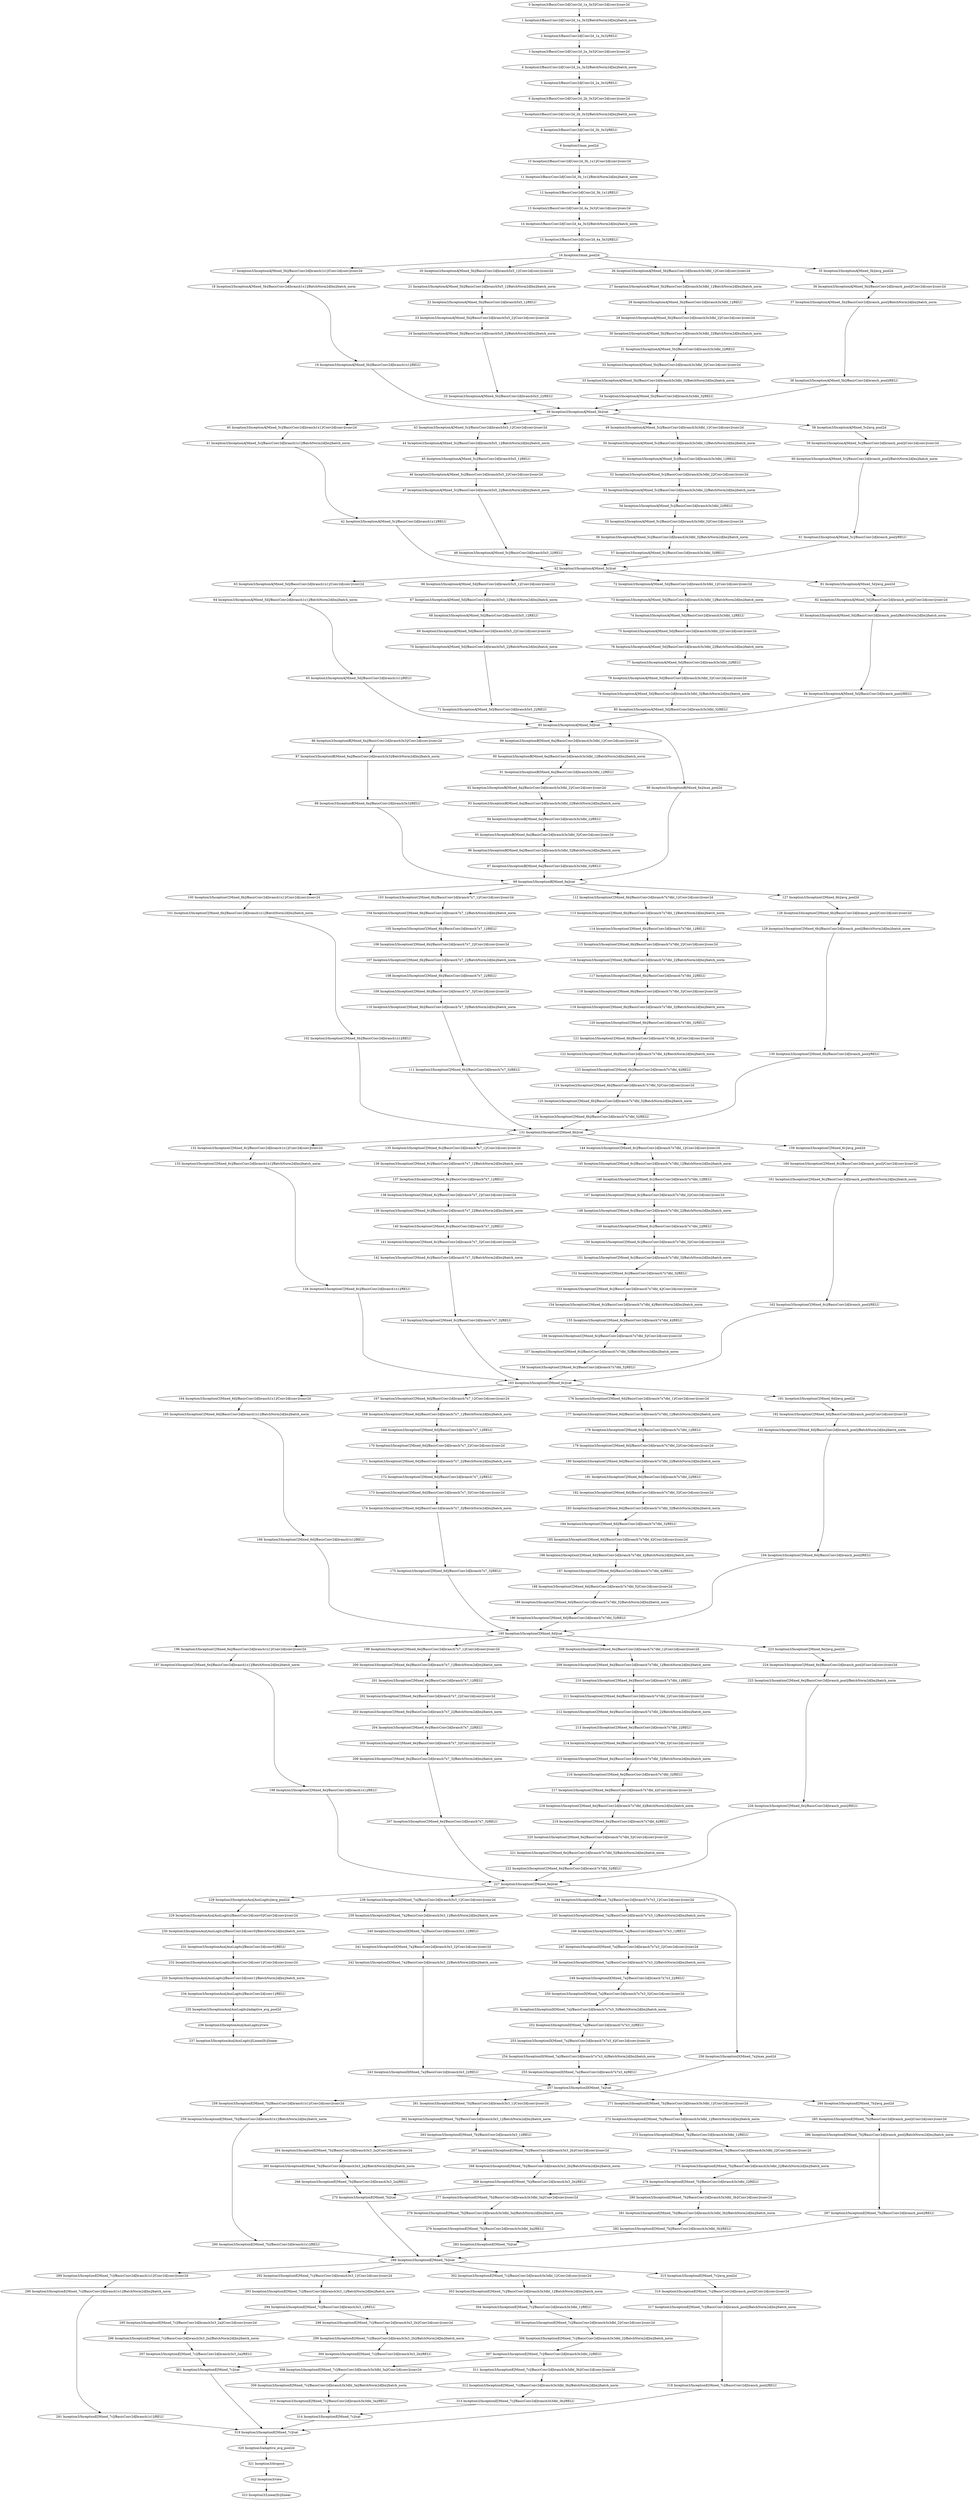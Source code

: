 strict digraph  {
"0 Inception3/BasicConv2d[Conv2d_1a_3x3]/Conv2d[conv]/conv2d" [id=0, scope="Inception3/BasicConv2d[Conv2d_1a_3x3]/Conv2d[conv]", type=conv2d];
"1 Inception3/BasicConv2d[Conv2d_1a_3x3]/BatchNorm2d[bn]/batch_norm" [id=1, scope="Inception3/BasicConv2d[Conv2d_1a_3x3]/BatchNorm2d[bn]", type=batch_norm];
"2 Inception3/BasicConv2d[Conv2d_1a_3x3]/RELU" [id=2, scope="Inception3/BasicConv2d[Conv2d_1a_3x3]", type=RELU];
"3 Inception3/BasicConv2d[Conv2d_2a_3x3]/Conv2d[conv]/conv2d" [id=3, scope="Inception3/BasicConv2d[Conv2d_2a_3x3]/Conv2d[conv]", type=conv2d];
"4 Inception3/BasicConv2d[Conv2d_2a_3x3]/BatchNorm2d[bn]/batch_norm" [id=4, scope="Inception3/BasicConv2d[Conv2d_2a_3x3]/BatchNorm2d[bn]", type=batch_norm];
"5 Inception3/BasicConv2d[Conv2d_2a_3x3]/RELU" [id=5, scope="Inception3/BasicConv2d[Conv2d_2a_3x3]", type=RELU];
"6 Inception3/BasicConv2d[Conv2d_2b_3x3]/Conv2d[conv]/conv2d" [id=6, scope="Inception3/BasicConv2d[Conv2d_2b_3x3]/Conv2d[conv]", type=conv2d];
"7 Inception3/BasicConv2d[Conv2d_2b_3x3]/BatchNorm2d[bn]/batch_norm" [id=7, scope="Inception3/BasicConv2d[Conv2d_2b_3x3]/BatchNorm2d[bn]", type=batch_norm];
"8 Inception3/BasicConv2d[Conv2d_2b_3x3]/RELU" [id=8, scope="Inception3/BasicConv2d[Conv2d_2b_3x3]", type=RELU];
"9 Inception3/max_pool2d" [id=9, scope=Inception3, type=max_pool2d];
"10 Inception3/BasicConv2d[Conv2d_3b_1x1]/Conv2d[conv]/conv2d" [id=10, scope="Inception3/BasicConv2d[Conv2d_3b_1x1]/Conv2d[conv]", type=conv2d];
"11 Inception3/BasicConv2d[Conv2d_3b_1x1]/BatchNorm2d[bn]/batch_norm" [id=11, scope="Inception3/BasicConv2d[Conv2d_3b_1x1]/BatchNorm2d[bn]", type=batch_norm];
"12 Inception3/BasicConv2d[Conv2d_3b_1x1]/RELU" [id=12, scope="Inception3/BasicConv2d[Conv2d_3b_1x1]", type=RELU];
"13 Inception3/BasicConv2d[Conv2d_4a_3x3]/Conv2d[conv]/conv2d" [id=13, scope="Inception3/BasicConv2d[Conv2d_4a_3x3]/Conv2d[conv]", type=conv2d];
"14 Inception3/BasicConv2d[Conv2d_4a_3x3]/BatchNorm2d[bn]/batch_norm" [id=14, scope="Inception3/BasicConv2d[Conv2d_4a_3x3]/BatchNorm2d[bn]", type=batch_norm];
"15 Inception3/BasicConv2d[Conv2d_4a_3x3]/RELU" [id=15, scope="Inception3/BasicConv2d[Conv2d_4a_3x3]", type=RELU];
"16 Inception3/max_pool2d" [id=16, scope=Inception3, type=max_pool2d];
"17 Inception3/InceptionA[Mixed_5b]/BasicConv2d[branch1x1]/Conv2d[conv]/conv2d" [id=17, scope="Inception3/InceptionA[Mixed_5b]/BasicConv2d[branch1x1]/Conv2d[conv]", type=conv2d];
"18 Inception3/InceptionA[Mixed_5b]/BasicConv2d[branch1x1]/BatchNorm2d[bn]/batch_norm" [id=18, scope="Inception3/InceptionA[Mixed_5b]/BasicConv2d[branch1x1]/BatchNorm2d[bn]", type=batch_norm];
"19 Inception3/InceptionA[Mixed_5b]/BasicConv2d[branch1x1]/RELU" [id=19, scope="Inception3/InceptionA[Mixed_5b]/BasicConv2d[branch1x1]", type=RELU];
"20 Inception3/InceptionA[Mixed_5b]/BasicConv2d[branch5x5_1]/Conv2d[conv]/conv2d" [id=20, scope="Inception3/InceptionA[Mixed_5b]/BasicConv2d[branch5x5_1]/Conv2d[conv]", type=conv2d];
"21 Inception3/InceptionA[Mixed_5b]/BasicConv2d[branch5x5_1]/BatchNorm2d[bn]/batch_norm" [id=21, scope="Inception3/InceptionA[Mixed_5b]/BasicConv2d[branch5x5_1]/BatchNorm2d[bn]", type=batch_norm];
"22 Inception3/InceptionA[Mixed_5b]/BasicConv2d[branch5x5_1]/RELU" [id=22, scope="Inception3/InceptionA[Mixed_5b]/BasicConv2d[branch5x5_1]", type=RELU];
"23 Inception3/InceptionA[Mixed_5b]/BasicConv2d[branch5x5_2]/Conv2d[conv]/conv2d" [id=23, scope="Inception3/InceptionA[Mixed_5b]/BasicConv2d[branch5x5_2]/Conv2d[conv]", type=conv2d];
"24 Inception3/InceptionA[Mixed_5b]/BasicConv2d[branch5x5_2]/BatchNorm2d[bn]/batch_norm" [id=24, scope="Inception3/InceptionA[Mixed_5b]/BasicConv2d[branch5x5_2]/BatchNorm2d[bn]", type=batch_norm];
"25 Inception3/InceptionA[Mixed_5b]/BasicConv2d[branch5x5_2]/RELU" [id=25, scope="Inception3/InceptionA[Mixed_5b]/BasicConv2d[branch5x5_2]", type=RELU];
"26 Inception3/InceptionA[Mixed_5b]/BasicConv2d[branch3x3dbl_1]/Conv2d[conv]/conv2d" [id=26, scope="Inception3/InceptionA[Mixed_5b]/BasicConv2d[branch3x3dbl_1]/Conv2d[conv]", type=conv2d];
"27 Inception3/InceptionA[Mixed_5b]/BasicConv2d[branch3x3dbl_1]/BatchNorm2d[bn]/batch_norm" [id=27, scope="Inception3/InceptionA[Mixed_5b]/BasicConv2d[branch3x3dbl_1]/BatchNorm2d[bn]", type=batch_norm];
"28 Inception3/InceptionA[Mixed_5b]/BasicConv2d[branch3x3dbl_1]/RELU" [id=28, scope="Inception3/InceptionA[Mixed_5b]/BasicConv2d[branch3x3dbl_1]", type=RELU];
"29 Inception3/InceptionA[Mixed_5b]/BasicConv2d[branch3x3dbl_2]/Conv2d[conv]/conv2d" [id=29, scope="Inception3/InceptionA[Mixed_5b]/BasicConv2d[branch3x3dbl_2]/Conv2d[conv]", type=conv2d];
"30 Inception3/InceptionA[Mixed_5b]/BasicConv2d[branch3x3dbl_2]/BatchNorm2d[bn]/batch_norm" [id=30, scope="Inception3/InceptionA[Mixed_5b]/BasicConv2d[branch3x3dbl_2]/BatchNorm2d[bn]", type=batch_norm];
"31 Inception3/InceptionA[Mixed_5b]/BasicConv2d[branch3x3dbl_2]/RELU" [id=31, scope="Inception3/InceptionA[Mixed_5b]/BasicConv2d[branch3x3dbl_2]", type=RELU];
"32 Inception3/InceptionA[Mixed_5b]/BasicConv2d[branch3x3dbl_3]/Conv2d[conv]/conv2d" [id=32, scope="Inception3/InceptionA[Mixed_5b]/BasicConv2d[branch3x3dbl_3]/Conv2d[conv]", type=conv2d];
"33 Inception3/InceptionA[Mixed_5b]/BasicConv2d[branch3x3dbl_3]/BatchNorm2d[bn]/batch_norm" [id=33, scope="Inception3/InceptionA[Mixed_5b]/BasicConv2d[branch3x3dbl_3]/BatchNorm2d[bn]", type=batch_norm];
"34 Inception3/InceptionA[Mixed_5b]/BasicConv2d[branch3x3dbl_3]/RELU" [id=34, scope="Inception3/InceptionA[Mixed_5b]/BasicConv2d[branch3x3dbl_3]", type=RELU];
"35 Inception3/InceptionA[Mixed_5b]/avg_pool2d" [id=35, scope="Inception3/InceptionA[Mixed_5b]", type=avg_pool2d];
"36 Inception3/InceptionA[Mixed_5b]/BasicConv2d[branch_pool]/Conv2d[conv]/conv2d" [id=36, scope="Inception3/InceptionA[Mixed_5b]/BasicConv2d[branch_pool]/Conv2d[conv]", type=conv2d];
"37 Inception3/InceptionA[Mixed_5b]/BasicConv2d[branch_pool]/BatchNorm2d[bn]/batch_norm" [id=37, scope="Inception3/InceptionA[Mixed_5b]/BasicConv2d[branch_pool]/BatchNorm2d[bn]", type=batch_norm];
"38 Inception3/InceptionA[Mixed_5b]/BasicConv2d[branch_pool]/RELU" [id=38, scope="Inception3/InceptionA[Mixed_5b]/BasicConv2d[branch_pool]", type=RELU];
"39 Inception3/InceptionA[Mixed_5b]/cat" [id=39, scope="Inception3/InceptionA[Mixed_5b]", type=cat];
"40 Inception3/InceptionA[Mixed_5c]/BasicConv2d[branch1x1]/Conv2d[conv]/conv2d" [id=40, scope="Inception3/InceptionA[Mixed_5c]/BasicConv2d[branch1x1]/Conv2d[conv]", type=conv2d];
"41 Inception3/InceptionA[Mixed_5c]/BasicConv2d[branch1x1]/BatchNorm2d[bn]/batch_norm" [id=41, scope="Inception3/InceptionA[Mixed_5c]/BasicConv2d[branch1x1]/BatchNorm2d[bn]", type=batch_norm];
"42 Inception3/InceptionA[Mixed_5c]/BasicConv2d[branch1x1]/RELU" [id=42, scope="Inception3/InceptionA[Mixed_5c]/BasicConv2d[branch1x1]", type=RELU];
"43 Inception3/InceptionA[Mixed_5c]/BasicConv2d[branch5x5_1]/Conv2d[conv]/conv2d" [id=43, scope="Inception3/InceptionA[Mixed_5c]/BasicConv2d[branch5x5_1]/Conv2d[conv]", type=conv2d];
"44 Inception3/InceptionA[Mixed_5c]/BasicConv2d[branch5x5_1]/BatchNorm2d[bn]/batch_norm" [id=44, scope="Inception3/InceptionA[Mixed_5c]/BasicConv2d[branch5x5_1]/BatchNorm2d[bn]", type=batch_norm];
"45 Inception3/InceptionA[Mixed_5c]/BasicConv2d[branch5x5_1]/RELU" [id=45, scope="Inception3/InceptionA[Mixed_5c]/BasicConv2d[branch5x5_1]", type=RELU];
"46 Inception3/InceptionA[Mixed_5c]/BasicConv2d[branch5x5_2]/Conv2d[conv]/conv2d" [id=46, scope="Inception3/InceptionA[Mixed_5c]/BasicConv2d[branch5x5_2]/Conv2d[conv]", type=conv2d];
"47 Inception3/InceptionA[Mixed_5c]/BasicConv2d[branch5x5_2]/BatchNorm2d[bn]/batch_norm" [id=47, scope="Inception3/InceptionA[Mixed_5c]/BasicConv2d[branch5x5_2]/BatchNorm2d[bn]", type=batch_norm];
"48 Inception3/InceptionA[Mixed_5c]/BasicConv2d[branch5x5_2]/RELU" [id=48, scope="Inception3/InceptionA[Mixed_5c]/BasicConv2d[branch5x5_2]", type=RELU];
"49 Inception3/InceptionA[Mixed_5c]/BasicConv2d[branch3x3dbl_1]/Conv2d[conv]/conv2d" [id=49, scope="Inception3/InceptionA[Mixed_5c]/BasicConv2d[branch3x3dbl_1]/Conv2d[conv]", type=conv2d];
"50 Inception3/InceptionA[Mixed_5c]/BasicConv2d[branch3x3dbl_1]/BatchNorm2d[bn]/batch_norm" [id=50, scope="Inception3/InceptionA[Mixed_5c]/BasicConv2d[branch3x3dbl_1]/BatchNorm2d[bn]", type=batch_norm];
"51 Inception3/InceptionA[Mixed_5c]/BasicConv2d[branch3x3dbl_1]/RELU" [id=51, scope="Inception3/InceptionA[Mixed_5c]/BasicConv2d[branch3x3dbl_1]", type=RELU];
"52 Inception3/InceptionA[Mixed_5c]/BasicConv2d[branch3x3dbl_2]/Conv2d[conv]/conv2d" [id=52, scope="Inception3/InceptionA[Mixed_5c]/BasicConv2d[branch3x3dbl_2]/Conv2d[conv]", type=conv2d];
"53 Inception3/InceptionA[Mixed_5c]/BasicConv2d[branch3x3dbl_2]/BatchNorm2d[bn]/batch_norm" [id=53, scope="Inception3/InceptionA[Mixed_5c]/BasicConv2d[branch3x3dbl_2]/BatchNorm2d[bn]", type=batch_norm];
"54 Inception3/InceptionA[Mixed_5c]/BasicConv2d[branch3x3dbl_2]/RELU" [id=54, scope="Inception3/InceptionA[Mixed_5c]/BasicConv2d[branch3x3dbl_2]", type=RELU];
"55 Inception3/InceptionA[Mixed_5c]/BasicConv2d[branch3x3dbl_3]/Conv2d[conv]/conv2d" [id=55, scope="Inception3/InceptionA[Mixed_5c]/BasicConv2d[branch3x3dbl_3]/Conv2d[conv]", type=conv2d];
"56 Inception3/InceptionA[Mixed_5c]/BasicConv2d[branch3x3dbl_3]/BatchNorm2d[bn]/batch_norm" [id=56, scope="Inception3/InceptionA[Mixed_5c]/BasicConv2d[branch3x3dbl_3]/BatchNorm2d[bn]", type=batch_norm];
"57 Inception3/InceptionA[Mixed_5c]/BasicConv2d[branch3x3dbl_3]/RELU" [id=57, scope="Inception3/InceptionA[Mixed_5c]/BasicConv2d[branch3x3dbl_3]", type=RELU];
"58 Inception3/InceptionA[Mixed_5c]/avg_pool2d" [id=58, scope="Inception3/InceptionA[Mixed_5c]", type=avg_pool2d];
"59 Inception3/InceptionA[Mixed_5c]/BasicConv2d[branch_pool]/Conv2d[conv]/conv2d" [id=59, scope="Inception3/InceptionA[Mixed_5c]/BasicConv2d[branch_pool]/Conv2d[conv]", type=conv2d];
"60 Inception3/InceptionA[Mixed_5c]/BasicConv2d[branch_pool]/BatchNorm2d[bn]/batch_norm" [id=60, scope="Inception3/InceptionA[Mixed_5c]/BasicConv2d[branch_pool]/BatchNorm2d[bn]", type=batch_norm];
"61 Inception3/InceptionA[Mixed_5c]/BasicConv2d[branch_pool]/RELU" [id=61, scope="Inception3/InceptionA[Mixed_5c]/BasicConv2d[branch_pool]", type=RELU];
"62 Inception3/InceptionA[Mixed_5c]/cat" [id=62, scope="Inception3/InceptionA[Mixed_5c]", type=cat];
"63 Inception3/InceptionA[Mixed_5d]/BasicConv2d[branch1x1]/Conv2d[conv]/conv2d" [id=63, scope="Inception3/InceptionA[Mixed_5d]/BasicConv2d[branch1x1]/Conv2d[conv]", type=conv2d];
"64 Inception3/InceptionA[Mixed_5d]/BasicConv2d[branch1x1]/BatchNorm2d[bn]/batch_norm" [id=64, scope="Inception3/InceptionA[Mixed_5d]/BasicConv2d[branch1x1]/BatchNorm2d[bn]", type=batch_norm];
"65 Inception3/InceptionA[Mixed_5d]/BasicConv2d[branch1x1]/RELU" [id=65, scope="Inception3/InceptionA[Mixed_5d]/BasicConv2d[branch1x1]", type=RELU];
"66 Inception3/InceptionA[Mixed_5d]/BasicConv2d[branch5x5_1]/Conv2d[conv]/conv2d" [id=66, scope="Inception3/InceptionA[Mixed_5d]/BasicConv2d[branch5x5_1]/Conv2d[conv]", type=conv2d];
"67 Inception3/InceptionA[Mixed_5d]/BasicConv2d[branch5x5_1]/BatchNorm2d[bn]/batch_norm" [id=67, scope="Inception3/InceptionA[Mixed_5d]/BasicConv2d[branch5x5_1]/BatchNorm2d[bn]", type=batch_norm];
"68 Inception3/InceptionA[Mixed_5d]/BasicConv2d[branch5x5_1]/RELU" [id=68, scope="Inception3/InceptionA[Mixed_5d]/BasicConv2d[branch5x5_1]", type=RELU];
"69 Inception3/InceptionA[Mixed_5d]/BasicConv2d[branch5x5_2]/Conv2d[conv]/conv2d" [id=69, scope="Inception3/InceptionA[Mixed_5d]/BasicConv2d[branch5x5_2]/Conv2d[conv]", type=conv2d];
"70 Inception3/InceptionA[Mixed_5d]/BasicConv2d[branch5x5_2]/BatchNorm2d[bn]/batch_norm" [id=70, scope="Inception3/InceptionA[Mixed_5d]/BasicConv2d[branch5x5_2]/BatchNorm2d[bn]", type=batch_norm];
"71 Inception3/InceptionA[Mixed_5d]/BasicConv2d[branch5x5_2]/RELU" [id=71, scope="Inception3/InceptionA[Mixed_5d]/BasicConv2d[branch5x5_2]", type=RELU];
"72 Inception3/InceptionA[Mixed_5d]/BasicConv2d[branch3x3dbl_1]/Conv2d[conv]/conv2d" [id=72, scope="Inception3/InceptionA[Mixed_5d]/BasicConv2d[branch3x3dbl_1]/Conv2d[conv]", type=conv2d];
"73 Inception3/InceptionA[Mixed_5d]/BasicConv2d[branch3x3dbl_1]/BatchNorm2d[bn]/batch_norm" [id=73, scope="Inception3/InceptionA[Mixed_5d]/BasicConv2d[branch3x3dbl_1]/BatchNorm2d[bn]", type=batch_norm];
"74 Inception3/InceptionA[Mixed_5d]/BasicConv2d[branch3x3dbl_1]/RELU" [id=74, scope="Inception3/InceptionA[Mixed_5d]/BasicConv2d[branch3x3dbl_1]", type=RELU];
"75 Inception3/InceptionA[Mixed_5d]/BasicConv2d[branch3x3dbl_2]/Conv2d[conv]/conv2d" [id=75, scope="Inception3/InceptionA[Mixed_5d]/BasicConv2d[branch3x3dbl_2]/Conv2d[conv]", type=conv2d];
"76 Inception3/InceptionA[Mixed_5d]/BasicConv2d[branch3x3dbl_2]/BatchNorm2d[bn]/batch_norm" [id=76, scope="Inception3/InceptionA[Mixed_5d]/BasicConv2d[branch3x3dbl_2]/BatchNorm2d[bn]", type=batch_norm];
"77 Inception3/InceptionA[Mixed_5d]/BasicConv2d[branch3x3dbl_2]/RELU" [id=77, scope="Inception3/InceptionA[Mixed_5d]/BasicConv2d[branch3x3dbl_2]", type=RELU];
"78 Inception3/InceptionA[Mixed_5d]/BasicConv2d[branch3x3dbl_3]/Conv2d[conv]/conv2d" [id=78, scope="Inception3/InceptionA[Mixed_5d]/BasicConv2d[branch3x3dbl_3]/Conv2d[conv]", type=conv2d];
"79 Inception3/InceptionA[Mixed_5d]/BasicConv2d[branch3x3dbl_3]/BatchNorm2d[bn]/batch_norm" [id=79, scope="Inception3/InceptionA[Mixed_5d]/BasicConv2d[branch3x3dbl_3]/BatchNorm2d[bn]", type=batch_norm];
"80 Inception3/InceptionA[Mixed_5d]/BasicConv2d[branch3x3dbl_3]/RELU" [id=80, scope="Inception3/InceptionA[Mixed_5d]/BasicConv2d[branch3x3dbl_3]", type=RELU];
"81 Inception3/InceptionA[Mixed_5d]/avg_pool2d" [id=81, scope="Inception3/InceptionA[Mixed_5d]", type=avg_pool2d];
"82 Inception3/InceptionA[Mixed_5d]/BasicConv2d[branch_pool]/Conv2d[conv]/conv2d" [id=82, scope="Inception3/InceptionA[Mixed_5d]/BasicConv2d[branch_pool]/Conv2d[conv]", type=conv2d];
"83 Inception3/InceptionA[Mixed_5d]/BasicConv2d[branch_pool]/BatchNorm2d[bn]/batch_norm" [id=83, scope="Inception3/InceptionA[Mixed_5d]/BasicConv2d[branch_pool]/BatchNorm2d[bn]", type=batch_norm];
"84 Inception3/InceptionA[Mixed_5d]/BasicConv2d[branch_pool]/RELU" [id=84, scope="Inception3/InceptionA[Mixed_5d]/BasicConv2d[branch_pool]", type=RELU];
"85 Inception3/InceptionA[Mixed_5d]/cat" [id=85, scope="Inception3/InceptionA[Mixed_5d]", type=cat];
"86 Inception3/InceptionB[Mixed_6a]/BasicConv2d[branch3x3]/Conv2d[conv]/conv2d" [id=86, scope="Inception3/InceptionB[Mixed_6a]/BasicConv2d[branch3x3]/Conv2d[conv]", type=conv2d];
"87 Inception3/InceptionB[Mixed_6a]/BasicConv2d[branch3x3]/BatchNorm2d[bn]/batch_norm" [id=87, scope="Inception3/InceptionB[Mixed_6a]/BasicConv2d[branch3x3]/BatchNorm2d[bn]", type=batch_norm];
"88 Inception3/InceptionB[Mixed_6a]/BasicConv2d[branch3x3]/RELU" [id=88, scope="Inception3/InceptionB[Mixed_6a]/BasicConv2d[branch3x3]", type=RELU];
"89 Inception3/InceptionB[Mixed_6a]/BasicConv2d[branch3x3dbl_1]/Conv2d[conv]/conv2d" [id=89, scope="Inception3/InceptionB[Mixed_6a]/BasicConv2d[branch3x3dbl_1]/Conv2d[conv]", type=conv2d];
"90 Inception3/InceptionB[Mixed_6a]/BasicConv2d[branch3x3dbl_1]/BatchNorm2d[bn]/batch_norm" [id=90, scope="Inception3/InceptionB[Mixed_6a]/BasicConv2d[branch3x3dbl_1]/BatchNorm2d[bn]", type=batch_norm];
"91 Inception3/InceptionB[Mixed_6a]/BasicConv2d[branch3x3dbl_1]/RELU" [id=91, scope="Inception3/InceptionB[Mixed_6a]/BasicConv2d[branch3x3dbl_1]", type=RELU];
"92 Inception3/InceptionB[Mixed_6a]/BasicConv2d[branch3x3dbl_2]/Conv2d[conv]/conv2d" [id=92, scope="Inception3/InceptionB[Mixed_6a]/BasicConv2d[branch3x3dbl_2]/Conv2d[conv]", type=conv2d];
"93 Inception3/InceptionB[Mixed_6a]/BasicConv2d[branch3x3dbl_2]/BatchNorm2d[bn]/batch_norm" [id=93, scope="Inception3/InceptionB[Mixed_6a]/BasicConv2d[branch3x3dbl_2]/BatchNorm2d[bn]", type=batch_norm];
"94 Inception3/InceptionB[Mixed_6a]/BasicConv2d[branch3x3dbl_2]/RELU" [id=94, scope="Inception3/InceptionB[Mixed_6a]/BasicConv2d[branch3x3dbl_2]", type=RELU];
"95 Inception3/InceptionB[Mixed_6a]/BasicConv2d[branch3x3dbl_3]/Conv2d[conv]/conv2d" [id=95, scope="Inception3/InceptionB[Mixed_6a]/BasicConv2d[branch3x3dbl_3]/Conv2d[conv]", type=conv2d];
"96 Inception3/InceptionB[Mixed_6a]/BasicConv2d[branch3x3dbl_3]/BatchNorm2d[bn]/batch_norm" [id=96, scope="Inception3/InceptionB[Mixed_6a]/BasicConv2d[branch3x3dbl_3]/BatchNorm2d[bn]", type=batch_norm];
"97 Inception3/InceptionB[Mixed_6a]/BasicConv2d[branch3x3dbl_3]/RELU" [id=97, scope="Inception3/InceptionB[Mixed_6a]/BasicConv2d[branch3x3dbl_3]", type=RELU];
"98 Inception3/InceptionB[Mixed_6a]/max_pool2d" [id=98, scope="Inception3/InceptionB[Mixed_6a]", type=max_pool2d];
"99 Inception3/InceptionB[Mixed_6a]/cat" [id=99, scope="Inception3/InceptionB[Mixed_6a]", type=cat];
"100 Inception3/InceptionC[Mixed_6b]/BasicConv2d[branch1x1]/Conv2d[conv]/conv2d" [id=100, scope="Inception3/InceptionC[Mixed_6b]/BasicConv2d[branch1x1]/Conv2d[conv]", type=conv2d];
"101 Inception3/InceptionC[Mixed_6b]/BasicConv2d[branch1x1]/BatchNorm2d[bn]/batch_norm" [id=101, scope="Inception3/InceptionC[Mixed_6b]/BasicConv2d[branch1x1]/BatchNorm2d[bn]", type=batch_norm];
"102 Inception3/InceptionC[Mixed_6b]/BasicConv2d[branch1x1]/RELU" [id=102, scope="Inception3/InceptionC[Mixed_6b]/BasicConv2d[branch1x1]", type=RELU];
"103 Inception3/InceptionC[Mixed_6b]/BasicConv2d[branch7x7_1]/Conv2d[conv]/conv2d" [id=103, scope="Inception3/InceptionC[Mixed_6b]/BasicConv2d[branch7x7_1]/Conv2d[conv]", type=conv2d];
"104 Inception3/InceptionC[Mixed_6b]/BasicConv2d[branch7x7_1]/BatchNorm2d[bn]/batch_norm" [id=104, scope="Inception3/InceptionC[Mixed_6b]/BasicConv2d[branch7x7_1]/BatchNorm2d[bn]", type=batch_norm];
"105 Inception3/InceptionC[Mixed_6b]/BasicConv2d[branch7x7_1]/RELU" [id=105, scope="Inception3/InceptionC[Mixed_6b]/BasicConv2d[branch7x7_1]", type=RELU];
"106 Inception3/InceptionC[Mixed_6b]/BasicConv2d[branch7x7_2]/Conv2d[conv]/conv2d" [id=106, scope="Inception3/InceptionC[Mixed_6b]/BasicConv2d[branch7x7_2]/Conv2d[conv]", type=conv2d];
"107 Inception3/InceptionC[Mixed_6b]/BasicConv2d[branch7x7_2]/BatchNorm2d[bn]/batch_norm" [id=107, scope="Inception3/InceptionC[Mixed_6b]/BasicConv2d[branch7x7_2]/BatchNorm2d[bn]", type=batch_norm];
"108 Inception3/InceptionC[Mixed_6b]/BasicConv2d[branch7x7_2]/RELU" [id=108, scope="Inception3/InceptionC[Mixed_6b]/BasicConv2d[branch7x7_2]", type=RELU];
"109 Inception3/InceptionC[Mixed_6b]/BasicConv2d[branch7x7_3]/Conv2d[conv]/conv2d" [id=109, scope="Inception3/InceptionC[Mixed_6b]/BasicConv2d[branch7x7_3]/Conv2d[conv]", type=conv2d];
"110 Inception3/InceptionC[Mixed_6b]/BasicConv2d[branch7x7_3]/BatchNorm2d[bn]/batch_norm" [id=110, scope="Inception3/InceptionC[Mixed_6b]/BasicConv2d[branch7x7_3]/BatchNorm2d[bn]", type=batch_norm];
"111 Inception3/InceptionC[Mixed_6b]/BasicConv2d[branch7x7_3]/RELU" [id=111, scope="Inception3/InceptionC[Mixed_6b]/BasicConv2d[branch7x7_3]", type=RELU];
"112 Inception3/InceptionC[Mixed_6b]/BasicConv2d[branch7x7dbl_1]/Conv2d[conv]/conv2d" [id=112, scope="Inception3/InceptionC[Mixed_6b]/BasicConv2d[branch7x7dbl_1]/Conv2d[conv]", type=conv2d];
"113 Inception3/InceptionC[Mixed_6b]/BasicConv2d[branch7x7dbl_1]/BatchNorm2d[bn]/batch_norm" [id=113, scope="Inception3/InceptionC[Mixed_6b]/BasicConv2d[branch7x7dbl_1]/BatchNorm2d[bn]", type=batch_norm];
"114 Inception3/InceptionC[Mixed_6b]/BasicConv2d[branch7x7dbl_1]/RELU" [id=114, scope="Inception3/InceptionC[Mixed_6b]/BasicConv2d[branch7x7dbl_1]", type=RELU];
"115 Inception3/InceptionC[Mixed_6b]/BasicConv2d[branch7x7dbl_2]/Conv2d[conv]/conv2d" [id=115, scope="Inception3/InceptionC[Mixed_6b]/BasicConv2d[branch7x7dbl_2]/Conv2d[conv]", type=conv2d];
"116 Inception3/InceptionC[Mixed_6b]/BasicConv2d[branch7x7dbl_2]/BatchNorm2d[bn]/batch_norm" [id=116, scope="Inception3/InceptionC[Mixed_6b]/BasicConv2d[branch7x7dbl_2]/BatchNorm2d[bn]", type=batch_norm];
"117 Inception3/InceptionC[Mixed_6b]/BasicConv2d[branch7x7dbl_2]/RELU" [id=117, scope="Inception3/InceptionC[Mixed_6b]/BasicConv2d[branch7x7dbl_2]", type=RELU];
"118 Inception3/InceptionC[Mixed_6b]/BasicConv2d[branch7x7dbl_3]/Conv2d[conv]/conv2d" [id=118, scope="Inception3/InceptionC[Mixed_6b]/BasicConv2d[branch7x7dbl_3]/Conv2d[conv]", type=conv2d];
"119 Inception3/InceptionC[Mixed_6b]/BasicConv2d[branch7x7dbl_3]/BatchNorm2d[bn]/batch_norm" [id=119, scope="Inception3/InceptionC[Mixed_6b]/BasicConv2d[branch7x7dbl_3]/BatchNorm2d[bn]", type=batch_norm];
"120 Inception3/InceptionC[Mixed_6b]/BasicConv2d[branch7x7dbl_3]/RELU" [id=120, scope="Inception3/InceptionC[Mixed_6b]/BasicConv2d[branch7x7dbl_3]", type=RELU];
"121 Inception3/InceptionC[Mixed_6b]/BasicConv2d[branch7x7dbl_4]/Conv2d[conv]/conv2d" [id=121, scope="Inception3/InceptionC[Mixed_6b]/BasicConv2d[branch7x7dbl_4]/Conv2d[conv]", type=conv2d];
"122 Inception3/InceptionC[Mixed_6b]/BasicConv2d[branch7x7dbl_4]/BatchNorm2d[bn]/batch_norm" [id=122, scope="Inception3/InceptionC[Mixed_6b]/BasicConv2d[branch7x7dbl_4]/BatchNorm2d[bn]", type=batch_norm];
"123 Inception3/InceptionC[Mixed_6b]/BasicConv2d[branch7x7dbl_4]/RELU" [id=123, scope="Inception3/InceptionC[Mixed_6b]/BasicConv2d[branch7x7dbl_4]", type=RELU];
"124 Inception3/InceptionC[Mixed_6b]/BasicConv2d[branch7x7dbl_5]/Conv2d[conv]/conv2d" [id=124, scope="Inception3/InceptionC[Mixed_6b]/BasicConv2d[branch7x7dbl_5]/Conv2d[conv]", type=conv2d];
"125 Inception3/InceptionC[Mixed_6b]/BasicConv2d[branch7x7dbl_5]/BatchNorm2d[bn]/batch_norm" [id=125, scope="Inception3/InceptionC[Mixed_6b]/BasicConv2d[branch7x7dbl_5]/BatchNorm2d[bn]", type=batch_norm];
"126 Inception3/InceptionC[Mixed_6b]/BasicConv2d[branch7x7dbl_5]/RELU" [id=126, scope="Inception3/InceptionC[Mixed_6b]/BasicConv2d[branch7x7dbl_5]", type=RELU];
"127 Inception3/InceptionC[Mixed_6b]/avg_pool2d" [id=127, scope="Inception3/InceptionC[Mixed_6b]", type=avg_pool2d];
"128 Inception3/InceptionC[Mixed_6b]/BasicConv2d[branch_pool]/Conv2d[conv]/conv2d" [id=128, scope="Inception3/InceptionC[Mixed_6b]/BasicConv2d[branch_pool]/Conv2d[conv]", type=conv2d];
"129 Inception3/InceptionC[Mixed_6b]/BasicConv2d[branch_pool]/BatchNorm2d[bn]/batch_norm" [id=129, scope="Inception3/InceptionC[Mixed_6b]/BasicConv2d[branch_pool]/BatchNorm2d[bn]", type=batch_norm];
"130 Inception3/InceptionC[Mixed_6b]/BasicConv2d[branch_pool]/RELU" [id=130, scope="Inception3/InceptionC[Mixed_6b]/BasicConv2d[branch_pool]", type=RELU];
"131 Inception3/InceptionC[Mixed_6b]/cat" [id=131, scope="Inception3/InceptionC[Mixed_6b]", type=cat];
"132 Inception3/InceptionC[Mixed_6c]/BasicConv2d[branch1x1]/Conv2d[conv]/conv2d" [id=132, scope="Inception3/InceptionC[Mixed_6c]/BasicConv2d[branch1x1]/Conv2d[conv]", type=conv2d];
"133 Inception3/InceptionC[Mixed_6c]/BasicConv2d[branch1x1]/BatchNorm2d[bn]/batch_norm" [id=133, scope="Inception3/InceptionC[Mixed_6c]/BasicConv2d[branch1x1]/BatchNorm2d[bn]", type=batch_norm];
"134 Inception3/InceptionC[Mixed_6c]/BasicConv2d[branch1x1]/RELU" [id=134, scope="Inception3/InceptionC[Mixed_6c]/BasicConv2d[branch1x1]", type=RELU];
"135 Inception3/InceptionC[Mixed_6c]/BasicConv2d[branch7x7_1]/Conv2d[conv]/conv2d" [id=135, scope="Inception3/InceptionC[Mixed_6c]/BasicConv2d[branch7x7_1]/Conv2d[conv]", type=conv2d];
"136 Inception3/InceptionC[Mixed_6c]/BasicConv2d[branch7x7_1]/BatchNorm2d[bn]/batch_norm" [id=136, scope="Inception3/InceptionC[Mixed_6c]/BasicConv2d[branch7x7_1]/BatchNorm2d[bn]", type=batch_norm];
"137 Inception3/InceptionC[Mixed_6c]/BasicConv2d[branch7x7_1]/RELU" [id=137, scope="Inception3/InceptionC[Mixed_6c]/BasicConv2d[branch7x7_1]", type=RELU];
"138 Inception3/InceptionC[Mixed_6c]/BasicConv2d[branch7x7_2]/Conv2d[conv]/conv2d" [id=138, scope="Inception3/InceptionC[Mixed_6c]/BasicConv2d[branch7x7_2]/Conv2d[conv]", type=conv2d];
"139 Inception3/InceptionC[Mixed_6c]/BasicConv2d[branch7x7_2]/BatchNorm2d[bn]/batch_norm" [id=139, scope="Inception3/InceptionC[Mixed_6c]/BasicConv2d[branch7x7_2]/BatchNorm2d[bn]", type=batch_norm];
"140 Inception3/InceptionC[Mixed_6c]/BasicConv2d[branch7x7_2]/RELU" [id=140, scope="Inception3/InceptionC[Mixed_6c]/BasicConv2d[branch7x7_2]", type=RELU];
"141 Inception3/InceptionC[Mixed_6c]/BasicConv2d[branch7x7_3]/Conv2d[conv]/conv2d" [id=141, scope="Inception3/InceptionC[Mixed_6c]/BasicConv2d[branch7x7_3]/Conv2d[conv]", type=conv2d];
"142 Inception3/InceptionC[Mixed_6c]/BasicConv2d[branch7x7_3]/BatchNorm2d[bn]/batch_norm" [id=142, scope="Inception3/InceptionC[Mixed_6c]/BasicConv2d[branch7x7_3]/BatchNorm2d[bn]", type=batch_norm];
"143 Inception3/InceptionC[Mixed_6c]/BasicConv2d[branch7x7_3]/RELU" [id=143, scope="Inception3/InceptionC[Mixed_6c]/BasicConv2d[branch7x7_3]", type=RELU];
"144 Inception3/InceptionC[Mixed_6c]/BasicConv2d[branch7x7dbl_1]/Conv2d[conv]/conv2d" [id=144, scope="Inception3/InceptionC[Mixed_6c]/BasicConv2d[branch7x7dbl_1]/Conv2d[conv]", type=conv2d];
"145 Inception3/InceptionC[Mixed_6c]/BasicConv2d[branch7x7dbl_1]/BatchNorm2d[bn]/batch_norm" [id=145, scope="Inception3/InceptionC[Mixed_6c]/BasicConv2d[branch7x7dbl_1]/BatchNorm2d[bn]", type=batch_norm];
"146 Inception3/InceptionC[Mixed_6c]/BasicConv2d[branch7x7dbl_1]/RELU" [id=146, scope="Inception3/InceptionC[Mixed_6c]/BasicConv2d[branch7x7dbl_1]", type=RELU];
"147 Inception3/InceptionC[Mixed_6c]/BasicConv2d[branch7x7dbl_2]/Conv2d[conv]/conv2d" [id=147, scope="Inception3/InceptionC[Mixed_6c]/BasicConv2d[branch7x7dbl_2]/Conv2d[conv]", type=conv2d];
"148 Inception3/InceptionC[Mixed_6c]/BasicConv2d[branch7x7dbl_2]/BatchNorm2d[bn]/batch_norm" [id=148, scope="Inception3/InceptionC[Mixed_6c]/BasicConv2d[branch7x7dbl_2]/BatchNorm2d[bn]", type=batch_norm];
"149 Inception3/InceptionC[Mixed_6c]/BasicConv2d[branch7x7dbl_2]/RELU" [id=149, scope="Inception3/InceptionC[Mixed_6c]/BasicConv2d[branch7x7dbl_2]", type=RELU];
"150 Inception3/InceptionC[Mixed_6c]/BasicConv2d[branch7x7dbl_3]/Conv2d[conv]/conv2d" [id=150, scope="Inception3/InceptionC[Mixed_6c]/BasicConv2d[branch7x7dbl_3]/Conv2d[conv]", type=conv2d];
"151 Inception3/InceptionC[Mixed_6c]/BasicConv2d[branch7x7dbl_3]/BatchNorm2d[bn]/batch_norm" [id=151, scope="Inception3/InceptionC[Mixed_6c]/BasicConv2d[branch7x7dbl_3]/BatchNorm2d[bn]", type=batch_norm];
"152 Inception3/InceptionC[Mixed_6c]/BasicConv2d[branch7x7dbl_3]/RELU" [id=152, scope="Inception3/InceptionC[Mixed_6c]/BasicConv2d[branch7x7dbl_3]", type=RELU];
"153 Inception3/InceptionC[Mixed_6c]/BasicConv2d[branch7x7dbl_4]/Conv2d[conv]/conv2d" [id=153, scope="Inception3/InceptionC[Mixed_6c]/BasicConv2d[branch7x7dbl_4]/Conv2d[conv]", type=conv2d];
"154 Inception3/InceptionC[Mixed_6c]/BasicConv2d[branch7x7dbl_4]/BatchNorm2d[bn]/batch_norm" [id=154, scope="Inception3/InceptionC[Mixed_6c]/BasicConv2d[branch7x7dbl_4]/BatchNorm2d[bn]", type=batch_norm];
"155 Inception3/InceptionC[Mixed_6c]/BasicConv2d[branch7x7dbl_4]/RELU" [id=155, scope="Inception3/InceptionC[Mixed_6c]/BasicConv2d[branch7x7dbl_4]", type=RELU];
"156 Inception3/InceptionC[Mixed_6c]/BasicConv2d[branch7x7dbl_5]/Conv2d[conv]/conv2d" [id=156, scope="Inception3/InceptionC[Mixed_6c]/BasicConv2d[branch7x7dbl_5]/Conv2d[conv]", type=conv2d];
"157 Inception3/InceptionC[Mixed_6c]/BasicConv2d[branch7x7dbl_5]/BatchNorm2d[bn]/batch_norm" [id=157, scope="Inception3/InceptionC[Mixed_6c]/BasicConv2d[branch7x7dbl_5]/BatchNorm2d[bn]", type=batch_norm];
"158 Inception3/InceptionC[Mixed_6c]/BasicConv2d[branch7x7dbl_5]/RELU" [id=158, scope="Inception3/InceptionC[Mixed_6c]/BasicConv2d[branch7x7dbl_5]", type=RELU];
"159 Inception3/InceptionC[Mixed_6c]/avg_pool2d" [id=159, scope="Inception3/InceptionC[Mixed_6c]", type=avg_pool2d];
"160 Inception3/InceptionC[Mixed_6c]/BasicConv2d[branch_pool]/Conv2d[conv]/conv2d" [id=160, scope="Inception3/InceptionC[Mixed_6c]/BasicConv2d[branch_pool]/Conv2d[conv]", type=conv2d];
"161 Inception3/InceptionC[Mixed_6c]/BasicConv2d[branch_pool]/BatchNorm2d[bn]/batch_norm" [id=161, scope="Inception3/InceptionC[Mixed_6c]/BasicConv2d[branch_pool]/BatchNorm2d[bn]", type=batch_norm];
"162 Inception3/InceptionC[Mixed_6c]/BasicConv2d[branch_pool]/RELU" [id=162, scope="Inception3/InceptionC[Mixed_6c]/BasicConv2d[branch_pool]", type=RELU];
"163 Inception3/InceptionC[Mixed_6c]/cat" [id=163, scope="Inception3/InceptionC[Mixed_6c]", type=cat];
"164 Inception3/InceptionC[Mixed_6d]/BasicConv2d[branch1x1]/Conv2d[conv]/conv2d" [id=164, scope="Inception3/InceptionC[Mixed_6d]/BasicConv2d[branch1x1]/Conv2d[conv]", type=conv2d];
"165 Inception3/InceptionC[Mixed_6d]/BasicConv2d[branch1x1]/BatchNorm2d[bn]/batch_norm" [id=165, scope="Inception3/InceptionC[Mixed_6d]/BasicConv2d[branch1x1]/BatchNorm2d[bn]", type=batch_norm];
"166 Inception3/InceptionC[Mixed_6d]/BasicConv2d[branch1x1]/RELU" [id=166, scope="Inception3/InceptionC[Mixed_6d]/BasicConv2d[branch1x1]", type=RELU];
"167 Inception3/InceptionC[Mixed_6d]/BasicConv2d[branch7x7_1]/Conv2d[conv]/conv2d" [id=167, scope="Inception3/InceptionC[Mixed_6d]/BasicConv2d[branch7x7_1]/Conv2d[conv]", type=conv2d];
"168 Inception3/InceptionC[Mixed_6d]/BasicConv2d[branch7x7_1]/BatchNorm2d[bn]/batch_norm" [id=168, scope="Inception3/InceptionC[Mixed_6d]/BasicConv2d[branch7x7_1]/BatchNorm2d[bn]", type=batch_norm];
"169 Inception3/InceptionC[Mixed_6d]/BasicConv2d[branch7x7_1]/RELU" [id=169, scope="Inception3/InceptionC[Mixed_6d]/BasicConv2d[branch7x7_1]", type=RELU];
"170 Inception3/InceptionC[Mixed_6d]/BasicConv2d[branch7x7_2]/Conv2d[conv]/conv2d" [id=170, scope="Inception3/InceptionC[Mixed_6d]/BasicConv2d[branch7x7_2]/Conv2d[conv]", type=conv2d];
"171 Inception3/InceptionC[Mixed_6d]/BasicConv2d[branch7x7_2]/BatchNorm2d[bn]/batch_norm" [id=171, scope="Inception3/InceptionC[Mixed_6d]/BasicConv2d[branch7x7_2]/BatchNorm2d[bn]", type=batch_norm];
"172 Inception3/InceptionC[Mixed_6d]/BasicConv2d[branch7x7_2]/RELU" [id=172, scope="Inception3/InceptionC[Mixed_6d]/BasicConv2d[branch7x7_2]", type=RELU];
"173 Inception3/InceptionC[Mixed_6d]/BasicConv2d[branch7x7_3]/Conv2d[conv]/conv2d" [id=173, scope="Inception3/InceptionC[Mixed_6d]/BasicConv2d[branch7x7_3]/Conv2d[conv]", type=conv2d];
"174 Inception3/InceptionC[Mixed_6d]/BasicConv2d[branch7x7_3]/BatchNorm2d[bn]/batch_norm" [id=174, scope="Inception3/InceptionC[Mixed_6d]/BasicConv2d[branch7x7_3]/BatchNorm2d[bn]", type=batch_norm];
"175 Inception3/InceptionC[Mixed_6d]/BasicConv2d[branch7x7_3]/RELU" [id=175, scope="Inception3/InceptionC[Mixed_6d]/BasicConv2d[branch7x7_3]", type=RELU];
"176 Inception3/InceptionC[Mixed_6d]/BasicConv2d[branch7x7dbl_1]/Conv2d[conv]/conv2d" [id=176, scope="Inception3/InceptionC[Mixed_6d]/BasicConv2d[branch7x7dbl_1]/Conv2d[conv]", type=conv2d];
"177 Inception3/InceptionC[Mixed_6d]/BasicConv2d[branch7x7dbl_1]/BatchNorm2d[bn]/batch_norm" [id=177, scope="Inception3/InceptionC[Mixed_6d]/BasicConv2d[branch7x7dbl_1]/BatchNorm2d[bn]", type=batch_norm];
"178 Inception3/InceptionC[Mixed_6d]/BasicConv2d[branch7x7dbl_1]/RELU" [id=178, scope="Inception3/InceptionC[Mixed_6d]/BasicConv2d[branch7x7dbl_1]", type=RELU];
"179 Inception3/InceptionC[Mixed_6d]/BasicConv2d[branch7x7dbl_2]/Conv2d[conv]/conv2d" [id=179, scope="Inception3/InceptionC[Mixed_6d]/BasicConv2d[branch7x7dbl_2]/Conv2d[conv]", type=conv2d];
"180 Inception3/InceptionC[Mixed_6d]/BasicConv2d[branch7x7dbl_2]/BatchNorm2d[bn]/batch_norm" [id=180, scope="Inception3/InceptionC[Mixed_6d]/BasicConv2d[branch7x7dbl_2]/BatchNorm2d[bn]", type=batch_norm];
"181 Inception3/InceptionC[Mixed_6d]/BasicConv2d[branch7x7dbl_2]/RELU" [id=181, scope="Inception3/InceptionC[Mixed_6d]/BasicConv2d[branch7x7dbl_2]", type=RELU];
"182 Inception3/InceptionC[Mixed_6d]/BasicConv2d[branch7x7dbl_3]/Conv2d[conv]/conv2d" [id=182, scope="Inception3/InceptionC[Mixed_6d]/BasicConv2d[branch7x7dbl_3]/Conv2d[conv]", type=conv2d];
"183 Inception3/InceptionC[Mixed_6d]/BasicConv2d[branch7x7dbl_3]/BatchNorm2d[bn]/batch_norm" [id=183, scope="Inception3/InceptionC[Mixed_6d]/BasicConv2d[branch7x7dbl_3]/BatchNorm2d[bn]", type=batch_norm];
"184 Inception3/InceptionC[Mixed_6d]/BasicConv2d[branch7x7dbl_3]/RELU" [id=184, scope="Inception3/InceptionC[Mixed_6d]/BasicConv2d[branch7x7dbl_3]", type=RELU];
"185 Inception3/InceptionC[Mixed_6d]/BasicConv2d[branch7x7dbl_4]/Conv2d[conv]/conv2d" [id=185, scope="Inception3/InceptionC[Mixed_6d]/BasicConv2d[branch7x7dbl_4]/Conv2d[conv]", type=conv2d];
"186 Inception3/InceptionC[Mixed_6d]/BasicConv2d[branch7x7dbl_4]/BatchNorm2d[bn]/batch_norm" [id=186, scope="Inception3/InceptionC[Mixed_6d]/BasicConv2d[branch7x7dbl_4]/BatchNorm2d[bn]", type=batch_norm];
"187 Inception3/InceptionC[Mixed_6d]/BasicConv2d[branch7x7dbl_4]/RELU" [id=187, scope="Inception3/InceptionC[Mixed_6d]/BasicConv2d[branch7x7dbl_4]", type=RELU];
"188 Inception3/InceptionC[Mixed_6d]/BasicConv2d[branch7x7dbl_5]/Conv2d[conv]/conv2d" [id=188, scope="Inception3/InceptionC[Mixed_6d]/BasicConv2d[branch7x7dbl_5]/Conv2d[conv]", type=conv2d];
"189 Inception3/InceptionC[Mixed_6d]/BasicConv2d[branch7x7dbl_5]/BatchNorm2d[bn]/batch_norm" [id=189, scope="Inception3/InceptionC[Mixed_6d]/BasicConv2d[branch7x7dbl_5]/BatchNorm2d[bn]", type=batch_norm];
"190 Inception3/InceptionC[Mixed_6d]/BasicConv2d[branch7x7dbl_5]/RELU" [id=190, scope="Inception3/InceptionC[Mixed_6d]/BasicConv2d[branch7x7dbl_5]", type=RELU];
"191 Inception3/InceptionC[Mixed_6d]/avg_pool2d" [id=191, scope="Inception3/InceptionC[Mixed_6d]", type=avg_pool2d];
"192 Inception3/InceptionC[Mixed_6d]/BasicConv2d[branch_pool]/Conv2d[conv]/conv2d" [id=192, scope="Inception3/InceptionC[Mixed_6d]/BasicConv2d[branch_pool]/Conv2d[conv]", type=conv2d];
"193 Inception3/InceptionC[Mixed_6d]/BasicConv2d[branch_pool]/BatchNorm2d[bn]/batch_norm" [id=193, scope="Inception3/InceptionC[Mixed_6d]/BasicConv2d[branch_pool]/BatchNorm2d[bn]", type=batch_norm];
"194 Inception3/InceptionC[Mixed_6d]/BasicConv2d[branch_pool]/RELU" [id=194, scope="Inception3/InceptionC[Mixed_6d]/BasicConv2d[branch_pool]", type=RELU];
"195 Inception3/InceptionC[Mixed_6d]/cat" [id=195, scope="Inception3/InceptionC[Mixed_6d]", type=cat];
"196 Inception3/InceptionC[Mixed_6e]/BasicConv2d[branch1x1]/Conv2d[conv]/conv2d" [id=196, scope="Inception3/InceptionC[Mixed_6e]/BasicConv2d[branch1x1]/Conv2d[conv]", type=conv2d];
"197 Inception3/InceptionC[Mixed_6e]/BasicConv2d[branch1x1]/BatchNorm2d[bn]/batch_norm" [id=197, scope="Inception3/InceptionC[Mixed_6e]/BasicConv2d[branch1x1]/BatchNorm2d[bn]", type=batch_norm];
"198 Inception3/InceptionC[Mixed_6e]/BasicConv2d[branch1x1]/RELU" [id=198, scope="Inception3/InceptionC[Mixed_6e]/BasicConv2d[branch1x1]", type=RELU];
"199 Inception3/InceptionC[Mixed_6e]/BasicConv2d[branch7x7_1]/Conv2d[conv]/conv2d" [id=199, scope="Inception3/InceptionC[Mixed_6e]/BasicConv2d[branch7x7_1]/Conv2d[conv]", type=conv2d];
"200 Inception3/InceptionC[Mixed_6e]/BasicConv2d[branch7x7_1]/BatchNorm2d[bn]/batch_norm" [id=200, scope="Inception3/InceptionC[Mixed_6e]/BasicConv2d[branch7x7_1]/BatchNorm2d[bn]", type=batch_norm];
"201 Inception3/InceptionC[Mixed_6e]/BasicConv2d[branch7x7_1]/RELU" [id=201, scope="Inception3/InceptionC[Mixed_6e]/BasicConv2d[branch7x7_1]", type=RELU];
"202 Inception3/InceptionC[Mixed_6e]/BasicConv2d[branch7x7_2]/Conv2d[conv]/conv2d" [id=202, scope="Inception3/InceptionC[Mixed_6e]/BasicConv2d[branch7x7_2]/Conv2d[conv]", type=conv2d];
"203 Inception3/InceptionC[Mixed_6e]/BasicConv2d[branch7x7_2]/BatchNorm2d[bn]/batch_norm" [id=203, scope="Inception3/InceptionC[Mixed_6e]/BasicConv2d[branch7x7_2]/BatchNorm2d[bn]", type=batch_norm];
"204 Inception3/InceptionC[Mixed_6e]/BasicConv2d[branch7x7_2]/RELU" [id=204, scope="Inception3/InceptionC[Mixed_6e]/BasicConv2d[branch7x7_2]", type=RELU];
"205 Inception3/InceptionC[Mixed_6e]/BasicConv2d[branch7x7_3]/Conv2d[conv]/conv2d" [id=205, scope="Inception3/InceptionC[Mixed_6e]/BasicConv2d[branch7x7_3]/Conv2d[conv]", type=conv2d];
"206 Inception3/InceptionC[Mixed_6e]/BasicConv2d[branch7x7_3]/BatchNorm2d[bn]/batch_norm" [id=206, scope="Inception3/InceptionC[Mixed_6e]/BasicConv2d[branch7x7_3]/BatchNorm2d[bn]", type=batch_norm];
"207 Inception3/InceptionC[Mixed_6e]/BasicConv2d[branch7x7_3]/RELU" [id=207, scope="Inception3/InceptionC[Mixed_6e]/BasicConv2d[branch7x7_3]", type=RELU];
"208 Inception3/InceptionC[Mixed_6e]/BasicConv2d[branch7x7dbl_1]/Conv2d[conv]/conv2d" [id=208, scope="Inception3/InceptionC[Mixed_6e]/BasicConv2d[branch7x7dbl_1]/Conv2d[conv]", type=conv2d];
"209 Inception3/InceptionC[Mixed_6e]/BasicConv2d[branch7x7dbl_1]/BatchNorm2d[bn]/batch_norm" [id=209, scope="Inception3/InceptionC[Mixed_6e]/BasicConv2d[branch7x7dbl_1]/BatchNorm2d[bn]", type=batch_norm];
"210 Inception3/InceptionC[Mixed_6e]/BasicConv2d[branch7x7dbl_1]/RELU" [id=210, scope="Inception3/InceptionC[Mixed_6e]/BasicConv2d[branch7x7dbl_1]", type=RELU];
"211 Inception3/InceptionC[Mixed_6e]/BasicConv2d[branch7x7dbl_2]/Conv2d[conv]/conv2d" [id=211, scope="Inception3/InceptionC[Mixed_6e]/BasicConv2d[branch7x7dbl_2]/Conv2d[conv]", type=conv2d];
"212 Inception3/InceptionC[Mixed_6e]/BasicConv2d[branch7x7dbl_2]/BatchNorm2d[bn]/batch_norm" [id=212, scope="Inception3/InceptionC[Mixed_6e]/BasicConv2d[branch7x7dbl_2]/BatchNorm2d[bn]", type=batch_norm];
"213 Inception3/InceptionC[Mixed_6e]/BasicConv2d[branch7x7dbl_2]/RELU" [id=213, scope="Inception3/InceptionC[Mixed_6e]/BasicConv2d[branch7x7dbl_2]", type=RELU];
"214 Inception3/InceptionC[Mixed_6e]/BasicConv2d[branch7x7dbl_3]/Conv2d[conv]/conv2d" [id=214, scope="Inception3/InceptionC[Mixed_6e]/BasicConv2d[branch7x7dbl_3]/Conv2d[conv]", type=conv2d];
"215 Inception3/InceptionC[Mixed_6e]/BasicConv2d[branch7x7dbl_3]/BatchNorm2d[bn]/batch_norm" [id=215, scope="Inception3/InceptionC[Mixed_6e]/BasicConv2d[branch7x7dbl_3]/BatchNorm2d[bn]", type=batch_norm];
"216 Inception3/InceptionC[Mixed_6e]/BasicConv2d[branch7x7dbl_3]/RELU" [id=216, scope="Inception3/InceptionC[Mixed_6e]/BasicConv2d[branch7x7dbl_3]", type=RELU];
"217 Inception3/InceptionC[Mixed_6e]/BasicConv2d[branch7x7dbl_4]/Conv2d[conv]/conv2d" [id=217, scope="Inception3/InceptionC[Mixed_6e]/BasicConv2d[branch7x7dbl_4]/Conv2d[conv]", type=conv2d];
"218 Inception3/InceptionC[Mixed_6e]/BasicConv2d[branch7x7dbl_4]/BatchNorm2d[bn]/batch_norm" [id=218, scope="Inception3/InceptionC[Mixed_6e]/BasicConv2d[branch7x7dbl_4]/BatchNorm2d[bn]", type=batch_norm];
"219 Inception3/InceptionC[Mixed_6e]/BasicConv2d[branch7x7dbl_4]/RELU" [id=219, scope="Inception3/InceptionC[Mixed_6e]/BasicConv2d[branch7x7dbl_4]", type=RELU];
"220 Inception3/InceptionC[Mixed_6e]/BasicConv2d[branch7x7dbl_5]/Conv2d[conv]/conv2d" [id=220, scope="Inception3/InceptionC[Mixed_6e]/BasicConv2d[branch7x7dbl_5]/Conv2d[conv]", type=conv2d];
"221 Inception3/InceptionC[Mixed_6e]/BasicConv2d[branch7x7dbl_5]/BatchNorm2d[bn]/batch_norm" [id=221, scope="Inception3/InceptionC[Mixed_6e]/BasicConv2d[branch7x7dbl_5]/BatchNorm2d[bn]", type=batch_norm];
"222 Inception3/InceptionC[Mixed_6e]/BasicConv2d[branch7x7dbl_5]/RELU" [id=222, scope="Inception3/InceptionC[Mixed_6e]/BasicConv2d[branch7x7dbl_5]", type=RELU];
"223 Inception3/InceptionC[Mixed_6e]/avg_pool2d" [id=223, scope="Inception3/InceptionC[Mixed_6e]", type=avg_pool2d];
"224 Inception3/InceptionC[Mixed_6e]/BasicConv2d[branch_pool]/Conv2d[conv]/conv2d" [id=224, scope="Inception3/InceptionC[Mixed_6e]/BasicConv2d[branch_pool]/Conv2d[conv]", type=conv2d];
"225 Inception3/InceptionC[Mixed_6e]/BasicConv2d[branch_pool]/BatchNorm2d[bn]/batch_norm" [id=225, scope="Inception3/InceptionC[Mixed_6e]/BasicConv2d[branch_pool]/BatchNorm2d[bn]", type=batch_norm];
"226 Inception3/InceptionC[Mixed_6e]/BasicConv2d[branch_pool]/RELU" [id=226, scope="Inception3/InceptionC[Mixed_6e]/BasicConv2d[branch_pool]", type=RELU];
"227 Inception3/InceptionC[Mixed_6e]/cat" [id=227, scope="Inception3/InceptionC[Mixed_6e]", type=cat];
"228 Inception3/InceptionAux[AuxLogits]/avg_pool2d" [id=228, scope="Inception3/InceptionAux[AuxLogits]", type=avg_pool2d];
"229 Inception3/InceptionAux[AuxLogits]/BasicConv2d[conv0]/Conv2d[conv]/conv2d" [id=229, scope="Inception3/InceptionAux[AuxLogits]/BasicConv2d[conv0]/Conv2d[conv]", type=conv2d];
"230 Inception3/InceptionAux[AuxLogits]/BasicConv2d[conv0]/BatchNorm2d[bn]/batch_norm" [id=230, scope="Inception3/InceptionAux[AuxLogits]/BasicConv2d[conv0]/BatchNorm2d[bn]", type=batch_norm];
"231 Inception3/InceptionAux[AuxLogits]/BasicConv2d[conv0]/RELU" [id=231, scope="Inception3/InceptionAux[AuxLogits]/BasicConv2d[conv0]", type=RELU];
"232 Inception3/InceptionAux[AuxLogits]/BasicConv2d[conv1]/Conv2d[conv]/conv2d" [id=232, scope="Inception3/InceptionAux[AuxLogits]/BasicConv2d[conv1]/Conv2d[conv]", type=conv2d];
"233 Inception3/InceptionAux[AuxLogits]/BasicConv2d[conv1]/BatchNorm2d[bn]/batch_norm" [id=233, scope="Inception3/InceptionAux[AuxLogits]/BasicConv2d[conv1]/BatchNorm2d[bn]", type=batch_norm];
"234 Inception3/InceptionAux[AuxLogits]/BasicConv2d[conv1]/RELU" [id=234, scope="Inception3/InceptionAux[AuxLogits]/BasicConv2d[conv1]", type=RELU];
"235 Inception3/InceptionAux[AuxLogits]/adaptive_avg_pool2d" [id=235, scope="Inception3/InceptionAux[AuxLogits]", type=adaptive_avg_pool2d];
"236 Inception3/InceptionAux[AuxLogits]/view" [id=236, scope="Inception3/InceptionAux[AuxLogits]", type=view];
"237 Inception3/InceptionAux[AuxLogits]/Linear[fc]/linear" [id=237, scope="Inception3/InceptionAux[AuxLogits]/Linear[fc]", type=linear];
"238 Inception3/InceptionD[Mixed_7a]/BasicConv2d[branch3x3_1]/Conv2d[conv]/conv2d" [id=238, scope="Inception3/InceptionD[Mixed_7a]/BasicConv2d[branch3x3_1]/Conv2d[conv]", type=conv2d];
"239 Inception3/InceptionD[Mixed_7a]/BasicConv2d[branch3x3_1]/BatchNorm2d[bn]/batch_norm" [id=239, scope="Inception3/InceptionD[Mixed_7a]/BasicConv2d[branch3x3_1]/BatchNorm2d[bn]", type=batch_norm];
"240 Inception3/InceptionD[Mixed_7a]/BasicConv2d[branch3x3_1]/RELU" [id=240, scope="Inception3/InceptionD[Mixed_7a]/BasicConv2d[branch3x3_1]", type=RELU];
"241 Inception3/InceptionD[Mixed_7a]/BasicConv2d[branch3x3_2]/Conv2d[conv]/conv2d" [id=241, scope="Inception3/InceptionD[Mixed_7a]/BasicConv2d[branch3x3_2]/Conv2d[conv]", type=conv2d];
"242 Inception3/InceptionD[Mixed_7a]/BasicConv2d[branch3x3_2]/BatchNorm2d[bn]/batch_norm" [id=242, scope="Inception3/InceptionD[Mixed_7a]/BasicConv2d[branch3x3_2]/BatchNorm2d[bn]", type=batch_norm];
"243 Inception3/InceptionD[Mixed_7a]/BasicConv2d[branch3x3_2]/RELU" [id=243, scope="Inception3/InceptionD[Mixed_7a]/BasicConv2d[branch3x3_2]", type=RELU];
"244 Inception3/InceptionD[Mixed_7a]/BasicConv2d[branch7x7x3_1]/Conv2d[conv]/conv2d" [id=244, scope="Inception3/InceptionD[Mixed_7a]/BasicConv2d[branch7x7x3_1]/Conv2d[conv]", type=conv2d];
"245 Inception3/InceptionD[Mixed_7a]/BasicConv2d[branch7x7x3_1]/BatchNorm2d[bn]/batch_norm" [id=245, scope="Inception3/InceptionD[Mixed_7a]/BasicConv2d[branch7x7x3_1]/BatchNorm2d[bn]", type=batch_norm];
"246 Inception3/InceptionD[Mixed_7a]/BasicConv2d[branch7x7x3_1]/RELU" [id=246, scope="Inception3/InceptionD[Mixed_7a]/BasicConv2d[branch7x7x3_1]", type=RELU];
"247 Inception3/InceptionD[Mixed_7a]/BasicConv2d[branch7x7x3_2]/Conv2d[conv]/conv2d" [id=247, scope="Inception3/InceptionD[Mixed_7a]/BasicConv2d[branch7x7x3_2]/Conv2d[conv]", type=conv2d];
"248 Inception3/InceptionD[Mixed_7a]/BasicConv2d[branch7x7x3_2]/BatchNorm2d[bn]/batch_norm" [id=248, scope="Inception3/InceptionD[Mixed_7a]/BasicConv2d[branch7x7x3_2]/BatchNorm2d[bn]", type=batch_norm];
"249 Inception3/InceptionD[Mixed_7a]/BasicConv2d[branch7x7x3_2]/RELU" [id=249, scope="Inception3/InceptionD[Mixed_7a]/BasicConv2d[branch7x7x3_2]", type=RELU];
"250 Inception3/InceptionD[Mixed_7a]/BasicConv2d[branch7x7x3_3]/Conv2d[conv]/conv2d" [id=250, scope="Inception3/InceptionD[Mixed_7a]/BasicConv2d[branch7x7x3_3]/Conv2d[conv]", type=conv2d];
"251 Inception3/InceptionD[Mixed_7a]/BasicConv2d[branch7x7x3_3]/BatchNorm2d[bn]/batch_norm" [id=251, scope="Inception3/InceptionD[Mixed_7a]/BasicConv2d[branch7x7x3_3]/BatchNorm2d[bn]", type=batch_norm];
"252 Inception3/InceptionD[Mixed_7a]/BasicConv2d[branch7x7x3_3]/RELU" [id=252, scope="Inception3/InceptionD[Mixed_7a]/BasicConv2d[branch7x7x3_3]", type=RELU];
"253 Inception3/InceptionD[Mixed_7a]/BasicConv2d[branch7x7x3_4]/Conv2d[conv]/conv2d" [id=253, scope="Inception3/InceptionD[Mixed_7a]/BasicConv2d[branch7x7x3_4]/Conv2d[conv]", type=conv2d];
"254 Inception3/InceptionD[Mixed_7a]/BasicConv2d[branch7x7x3_4]/BatchNorm2d[bn]/batch_norm" [id=254, scope="Inception3/InceptionD[Mixed_7a]/BasicConv2d[branch7x7x3_4]/BatchNorm2d[bn]", type=batch_norm];
"255 Inception3/InceptionD[Mixed_7a]/BasicConv2d[branch7x7x3_4]/RELU" [id=255, scope="Inception3/InceptionD[Mixed_7a]/BasicConv2d[branch7x7x3_4]", type=RELU];
"256 Inception3/InceptionD[Mixed_7a]/max_pool2d" [id=256, scope="Inception3/InceptionD[Mixed_7a]", type=max_pool2d];
"257 Inception3/InceptionD[Mixed_7a]/cat" [id=257, scope="Inception3/InceptionD[Mixed_7a]", type=cat];
"258 Inception3/InceptionE[Mixed_7b]/BasicConv2d[branch1x1]/Conv2d[conv]/conv2d" [id=258, scope="Inception3/InceptionE[Mixed_7b]/BasicConv2d[branch1x1]/Conv2d[conv]", type=conv2d];
"259 Inception3/InceptionE[Mixed_7b]/BasicConv2d[branch1x1]/BatchNorm2d[bn]/batch_norm" [id=259, scope="Inception3/InceptionE[Mixed_7b]/BasicConv2d[branch1x1]/BatchNorm2d[bn]", type=batch_norm];
"260 Inception3/InceptionE[Mixed_7b]/BasicConv2d[branch1x1]/RELU" [id=260, scope="Inception3/InceptionE[Mixed_7b]/BasicConv2d[branch1x1]", type=RELU];
"261 Inception3/InceptionE[Mixed_7b]/BasicConv2d[branch3x3_1]/Conv2d[conv]/conv2d" [id=261, scope="Inception3/InceptionE[Mixed_7b]/BasicConv2d[branch3x3_1]/Conv2d[conv]", type=conv2d];
"262 Inception3/InceptionE[Mixed_7b]/BasicConv2d[branch3x3_1]/BatchNorm2d[bn]/batch_norm" [id=262, scope="Inception3/InceptionE[Mixed_7b]/BasicConv2d[branch3x3_1]/BatchNorm2d[bn]", type=batch_norm];
"263 Inception3/InceptionE[Mixed_7b]/BasicConv2d[branch3x3_1]/RELU" [id=263, scope="Inception3/InceptionE[Mixed_7b]/BasicConv2d[branch3x3_1]", type=RELU];
"264 Inception3/InceptionE[Mixed_7b]/BasicConv2d[branch3x3_2a]/Conv2d[conv]/conv2d" [id=264, scope="Inception3/InceptionE[Mixed_7b]/BasicConv2d[branch3x3_2a]/Conv2d[conv]", type=conv2d];
"265 Inception3/InceptionE[Mixed_7b]/BasicConv2d[branch3x3_2a]/BatchNorm2d[bn]/batch_norm" [id=265, scope="Inception3/InceptionE[Mixed_7b]/BasicConv2d[branch3x3_2a]/BatchNorm2d[bn]", type=batch_norm];
"266 Inception3/InceptionE[Mixed_7b]/BasicConv2d[branch3x3_2a]/RELU" [id=266, scope="Inception3/InceptionE[Mixed_7b]/BasicConv2d[branch3x3_2a]", type=RELU];
"267 Inception3/InceptionE[Mixed_7b]/BasicConv2d[branch3x3_2b]/Conv2d[conv]/conv2d" [id=267, scope="Inception3/InceptionE[Mixed_7b]/BasicConv2d[branch3x3_2b]/Conv2d[conv]", type=conv2d];
"268 Inception3/InceptionE[Mixed_7b]/BasicConv2d[branch3x3_2b]/BatchNorm2d[bn]/batch_norm" [id=268, scope="Inception3/InceptionE[Mixed_7b]/BasicConv2d[branch3x3_2b]/BatchNorm2d[bn]", type=batch_norm];
"269 Inception3/InceptionE[Mixed_7b]/BasicConv2d[branch3x3_2b]/RELU" [id=269, scope="Inception3/InceptionE[Mixed_7b]/BasicConv2d[branch3x3_2b]", type=RELU];
"270 Inception3/InceptionE[Mixed_7b]/cat" [id=270, scope="Inception3/InceptionE[Mixed_7b]", type=cat];
"271 Inception3/InceptionE[Mixed_7b]/BasicConv2d[branch3x3dbl_1]/Conv2d[conv]/conv2d" [id=271, scope="Inception3/InceptionE[Mixed_7b]/BasicConv2d[branch3x3dbl_1]/Conv2d[conv]", type=conv2d];
"272 Inception3/InceptionE[Mixed_7b]/BasicConv2d[branch3x3dbl_1]/BatchNorm2d[bn]/batch_norm" [id=272, scope="Inception3/InceptionE[Mixed_7b]/BasicConv2d[branch3x3dbl_1]/BatchNorm2d[bn]", type=batch_norm];
"273 Inception3/InceptionE[Mixed_7b]/BasicConv2d[branch3x3dbl_1]/RELU" [id=273, scope="Inception3/InceptionE[Mixed_7b]/BasicConv2d[branch3x3dbl_1]", type=RELU];
"274 Inception3/InceptionE[Mixed_7b]/BasicConv2d[branch3x3dbl_2]/Conv2d[conv]/conv2d" [id=274, scope="Inception3/InceptionE[Mixed_7b]/BasicConv2d[branch3x3dbl_2]/Conv2d[conv]", type=conv2d];
"275 Inception3/InceptionE[Mixed_7b]/BasicConv2d[branch3x3dbl_2]/BatchNorm2d[bn]/batch_norm" [id=275, scope="Inception3/InceptionE[Mixed_7b]/BasicConv2d[branch3x3dbl_2]/BatchNorm2d[bn]", type=batch_norm];
"276 Inception3/InceptionE[Mixed_7b]/BasicConv2d[branch3x3dbl_2]/RELU" [id=276, scope="Inception3/InceptionE[Mixed_7b]/BasicConv2d[branch3x3dbl_2]", type=RELU];
"277 Inception3/InceptionE[Mixed_7b]/BasicConv2d[branch3x3dbl_3a]/Conv2d[conv]/conv2d" [id=277, scope="Inception3/InceptionE[Mixed_7b]/BasicConv2d[branch3x3dbl_3a]/Conv2d[conv]", type=conv2d];
"278 Inception3/InceptionE[Mixed_7b]/BasicConv2d[branch3x3dbl_3a]/BatchNorm2d[bn]/batch_norm" [id=278, scope="Inception3/InceptionE[Mixed_7b]/BasicConv2d[branch3x3dbl_3a]/BatchNorm2d[bn]", type=batch_norm];
"279 Inception3/InceptionE[Mixed_7b]/BasicConv2d[branch3x3dbl_3a]/RELU" [id=279, scope="Inception3/InceptionE[Mixed_7b]/BasicConv2d[branch3x3dbl_3a]", type=RELU];
"280 Inception3/InceptionE[Mixed_7b]/BasicConv2d[branch3x3dbl_3b]/Conv2d[conv]/conv2d" [id=280, scope="Inception3/InceptionE[Mixed_7b]/BasicConv2d[branch3x3dbl_3b]/Conv2d[conv]", type=conv2d];
"281 Inception3/InceptionE[Mixed_7b]/BasicConv2d[branch3x3dbl_3b]/BatchNorm2d[bn]/batch_norm" [id=281, scope="Inception3/InceptionE[Mixed_7b]/BasicConv2d[branch3x3dbl_3b]/BatchNorm2d[bn]", type=batch_norm];
"282 Inception3/InceptionE[Mixed_7b]/BasicConv2d[branch3x3dbl_3b]/RELU" [id=282, scope="Inception3/InceptionE[Mixed_7b]/BasicConv2d[branch3x3dbl_3b]", type=RELU];
"283 Inception3/InceptionE[Mixed_7b]/cat" [id=283, scope="Inception3/InceptionE[Mixed_7b]", type=cat];
"284 Inception3/InceptionE[Mixed_7b]/avg_pool2d" [id=284, scope="Inception3/InceptionE[Mixed_7b]", type=avg_pool2d];
"285 Inception3/InceptionE[Mixed_7b]/BasicConv2d[branch_pool]/Conv2d[conv]/conv2d" [id=285, scope="Inception3/InceptionE[Mixed_7b]/BasicConv2d[branch_pool]/Conv2d[conv]", type=conv2d];
"286 Inception3/InceptionE[Mixed_7b]/BasicConv2d[branch_pool]/BatchNorm2d[bn]/batch_norm" [id=286, scope="Inception3/InceptionE[Mixed_7b]/BasicConv2d[branch_pool]/BatchNorm2d[bn]", type=batch_norm];
"287 Inception3/InceptionE[Mixed_7b]/BasicConv2d[branch_pool]/RELU" [id=287, scope="Inception3/InceptionE[Mixed_7b]/BasicConv2d[branch_pool]", type=RELU];
"288 Inception3/InceptionE[Mixed_7b]/cat" [id=288, scope="Inception3/InceptionE[Mixed_7b]", type=cat];
"289 Inception3/InceptionE[Mixed_7c]/BasicConv2d[branch1x1]/Conv2d[conv]/conv2d" [id=289, scope="Inception3/InceptionE[Mixed_7c]/BasicConv2d[branch1x1]/Conv2d[conv]", type=conv2d];
"290 Inception3/InceptionE[Mixed_7c]/BasicConv2d[branch1x1]/BatchNorm2d[bn]/batch_norm" [id=290, scope="Inception3/InceptionE[Mixed_7c]/BasicConv2d[branch1x1]/BatchNorm2d[bn]", type=batch_norm];
"291 Inception3/InceptionE[Mixed_7c]/BasicConv2d[branch1x1]/RELU" [id=291, scope="Inception3/InceptionE[Mixed_7c]/BasicConv2d[branch1x1]", type=RELU];
"292 Inception3/InceptionE[Mixed_7c]/BasicConv2d[branch3x3_1]/Conv2d[conv]/conv2d" [id=292, scope="Inception3/InceptionE[Mixed_7c]/BasicConv2d[branch3x3_1]/Conv2d[conv]", type=conv2d];
"293 Inception3/InceptionE[Mixed_7c]/BasicConv2d[branch3x3_1]/BatchNorm2d[bn]/batch_norm" [id=293, scope="Inception3/InceptionE[Mixed_7c]/BasicConv2d[branch3x3_1]/BatchNorm2d[bn]", type=batch_norm];
"294 Inception3/InceptionE[Mixed_7c]/BasicConv2d[branch3x3_1]/RELU" [id=294, scope="Inception3/InceptionE[Mixed_7c]/BasicConv2d[branch3x3_1]", type=RELU];
"295 Inception3/InceptionE[Mixed_7c]/BasicConv2d[branch3x3_2a]/Conv2d[conv]/conv2d" [id=295, scope="Inception3/InceptionE[Mixed_7c]/BasicConv2d[branch3x3_2a]/Conv2d[conv]", type=conv2d];
"296 Inception3/InceptionE[Mixed_7c]/BasicConv2d[branch3x3_2a]/BatchNorm2d[bn]/batch_norm" [id=296, scope="Inception3/InceptionE[Mixed_7c]/BasicConv2d[branch3x3_2a]/BatchNorm2d[bn]", type=batch_norm];
"297 Inception3/InceptionE[Mixed_7c]/BasicConv2d[branch3x3_2a]/RELU" [id=297, scope="Inception3/InceptionE[Mixed_7c]/BasicConv2d[branch3x3_2a]", type=RELU];
"298 Inception3/InceptionE[Mixed_7c]/BasicConv2d[branch3x3_2b]/Conv2d[conv]/conv2d" [id=298, scope="Inception3/InceptionE[Mixed_7c]/BasicConv2d[branch3x3_2b]/Conv2d[conv]", type=conv2d];
"299 Inception3/InceptionE[Mixed_7c]/BasicConv2d[branch3x3_2b]/BatchNorm2d[bn]/batch_norm" [id=299, scope="Inception3/InceptionE[Mixed_7c]/BasicConv2d[branch3x3_2b]/BatchNorm2d[bn]", type=batch_norm];
"300 Inception3/InceptionE[Mixed_7c]/BasicConv2d[branch3x3_2b]/RELU" [id=300, scope="Inception3/InceptionE[Mixed_7c]/BasicConv2d[branch3x3_2b]", type=RELU];
"301 Inception3/InceptionE[Mixed_7c]/cat" [id=301, scope="Inception3/InceptionE[Mixed_7c]", type=cat];
"302 Inception3/InceptionE[Mixed_7c]/BasicConv2d[branch3x3dbl_1]/Conv2d[conv]/conv2d" [id=302, scope="Inception3/InceptionE[Mixed_7c]/BasicConv2d[branch3x3dbl_1]/Conv2d[conv]", type=conv2d];
"303 Inception3/InceptionE[Mixed_7c]/BasicConv2d[branch3x3dbl_1]/BatchNorm2d[bn]/batch_norm" [id=303, scope="Inception3/InceptionE[Mixed_7c]/BasicConv2d[branch3x3dbl_1]/BatchNorm2d[bn]", type=batch_norm];
"304 Inception3/InceptionE[Mixed_7c]/BasicConv2d[branch3x3dbl_1]/RELU" [id=304, scope="Inception3/InceptionE[Mixed_7c]/BasicConv2d[branch3x3dbl_1]", type=RELU];
"305 Inception3/InceptionE[Mixed_7c]/BasicConv2d[branch3x3dbl_2]/Conv2d[conv]/conv2d" [id=305, scope="Inception3/InceptionE[Mixed_7c]/BasicConv2d[branch3x3dbl_2]/Conv2d[conv]", type=conv2d];
"306 Inception3/InceptionE[Mixed_7c]/BasicConv2d[branch3x3dbl_2]/BatchNorm2d[bn]/batch_norm" [id=306, scope="Inception3/InceptionE[Mixed_7c]/BasicConv2d[branch3x3dbl_2]/BatchNorm2d[bn]", type=batch_norm];
"307 Inception3/InceptionE[Mixed_7c]/BasicConv2d[branch3x3dbl_2]/RELU" [id=307, scope="Inception3/InceptionE[Mixed_7c]/BasicConv2d[branch3x3dbl_2]", type=RELU];
"308 Inception3/InceptionE[Mixed_7c]/BasicConv2d[branch3x3dbl_3a]/Conv2d[conv]/conv2d" [id=308, scope="Inception3/InceptionE[Mixed_7c]/BasicConv2d[branch3x3dbl_3a]/Conv2d[conv]", type=conv2d];
"309 Inception3/InceptionE[Mixed_7c]/BasicConv2d[branch3x3dbl_3a]/BatchNorm2d[bn]/batch_norm" [id=309, scope="Inception3/InceptionE[Mixed_7c]/BasicConv2d[branch3x3dbl_3a]/BatchNorm2d[bn]", type=batch_norm];
"310 Inception3/InceptionE[Mixed_7c]/BasicConv2d[branch3x3dbl_3a]/RELU" [id=310, scope="Inception3/InceptionE[Mixed_7c]/BasicConv2d[branch3x3dbl_3a]", type=RELU];
"311 Inception3/InceptionE[Mixed_7c]/BasicConv2d[branch3x3dbl_3b]/Conv2d[conv]/conv2d" [id=311, scope="Inception3/InceptionE[Mixed_7c]/BasicConv2d[branch3x3dbl_3b]/Conv2d[conv]", type=conv2d];
"312 Inception3/InceptionE[Mixed_7c]/BasicConv2d[branch3x3dbl_3b]/BatchNorm2d[bn]/batch_norm" [id=312, scope="Inception3/InceptionE[Mixed_7c]/BasicConv2d[branch3x3dbl_3b]/BatchNorm2d[bn]", type=batch_norm];
"313 Inception3/InceptionE[Mixed_7c]/BasicConv2d[branch3x3dbl_3b]/RELU" [id=313, scope="Inception3/InceptionE[Mixed_7c]/BasicConv2d[branch3x3dbl_3b]", type=RELU];
"314 Inception3/InceptionE[Mixed_7c]/cat" [id=314, scope="Inception3/InceptionE[Mixed_7c]", type=cat];
"315 Inception3/InceptionE[Mixed_7c]/avg_pool2d" [id=315, scope="Inception3/InceptionE[Mixed_7c]", type=avg_pool2d];
"316 Inception3/InceptionE[Mixed_7c]/BasicConv2d[branch_pool]/Conv2d[conv]/conv2d" [id=316, scope="Inception3/InceptionE[Mixed_7c]/BasicConv2d[branch_pool]/Conv2d[conv]", type=conv2d];
"317 Inception3/InceptionE[Mixed_7c]/BasicConv2d[branch_pool]/BatchNorm2d[bn]/batch_norm" [id=317, scope="Inception3/InceptionE[Mixed_7c]/BasicConv2d[branch_pool]/BatchNorm2d[bn]", type=batch_norm];
"318 Inception3/InceptionE[Mixed_7c]/BasicConv2d[branch_pool]/RELU" [id=318, scope="Inception3/InceptionE[Mixed_7c]/BasicConv2d[branch_pool]", type=RELU];
"319 Inception3/InceptionE[Mixed_7c]/cat" [id=319, scope="Inception3/InceptionE[Mixed_7c]", type=cat];
"320 Inception3/adaptive_avg_pool2d" [id=320, scope=Inception3, type=adaptive_avg_pool2d];
"321 Inception3/dropout" [id=321, scope=Inception3, type=dropout];
"322 Inception3/view" [id=322, scope=Inception3, type=view];
"323 Inception3/Linear[fc]/linear" [id=323, scope="Inception3/Linear[fc]", type=linear];
"0 Inception3/BasicConv2d[Conv2d_1a_3x3]/Conv2d[conv]/conv2d" -> "1 Inception3/BasicConv2d[Conv2d_1a_3x3]/BatchNorm2d[bn]/batch_norm";
"1 Inception3/BasicConv2d[Conv2d_1a_3x3]/BatchNorm2d[bn]/batch_norm" -> "2 Inception3/BasicConv2d[Conv2d_1a_3x3]/RELU";
"2 Inception3/BasicConv2d[Conv2d_1a_3x3]/RELU" -> "3 Inception3/BasicConv2d[Conv2d_2a_3x3]/Conv2d[conv]/conv2d";
"3 Inception3/BasicConv2d[Conv2d_2a_3x3]/Conv2d[conv]/conv2d" -> "4 Inception3/BasicConv2d[Conv2d_2a_3x3]/BatchNorm2d[bn]/batch_norm";
"4 Inception3/BasicConv2d[Conv2d_2a_3x3]/BatchNorm2d[bn]/batch_norm" -> "5 Inception3/BasicConv2d[Conv2d_2a_3x3]/RELU";
"5 Inception3/BasicConv2d[Conv2d_2a_3x3]/RELU" -> "6 Inception3/BasicConv2d[Conv2d_2b_3x3]/Conv2d[conv]/conv2d";
"6 Inception3/BasicConv2d[Conv2d_2b_3x3]/Conv2d[conv]/conv2d" -> "7 Inception3/BasicConv2d[Conv2d_2b_3x3]/BatchNorm2d[bn]/batch_norm";
"7 Inception3/BasicConv2d[Conv2d_2b_3x3]/BatchNorm2d[bn]/batch_norm" -> "8 Inception3/BasicConv2d[Conv2d_2b_3x3]/RELU";
"8 Inception3/BasicConv2d[Conv2d_2b_3x3]/RELU" -> "9 Inception3/max_pool2d";
"9 Inception3/max_pool2d" -> "10 Inception3/BasicConv2d[Conv2d_3b_1x1]/Conv2d[conv]/conv2d";
"10 Inception3/BasicConv2d[Conv2d_3b_1x1]/Conv2d[conv]/conv2d" -> "11 Inception3/BasicConv2d[Conv2d_3b_1x1]/BatchNorm2d[bn]/batch_norm";
"11 Inception3/BasicConv2d[Conv2d_3b_1x1]/BatchNorm2d[bn]/batch_norm" -> "12 Inception3/BasicConv2d[Conv2d_3b_1x1]/RELU";
"12 Inception3/BasicConv2d[Conv2d_3b_1x1]/RELU" -> "13 Inception3/BasicConv2d[Conv2d_4a_3x3]/Conv2d[conv]/conv2d";
"13 Inception3/BasicConv2d[Conv2d_4a_3x3]/Conv2d[conv]/conv2d" -> "14 Inception3/BasicConv2d[Conv2d_4a_3x3]/BatchNorm2d[bn]/batch_norm";
"14 Inception3/BasicConv2d[Conv2d_4a_3x3]/BatchNorm2d[bn]/batch_norm" -> "15 Inception3/BasicConv2d[Conv2d_4a_3x3]/RELU";
"15 Inception3/BasicConv2d[Conv2d_4a_3x3]/RELU" -> "16 Inception3/max_pool2d";
"16 Inception3/max_pool2d" -> "17 Inception3/InceptionA[Mixed_5b]/BasicConv2d[branch1x1]/Conv2d[conv]/conv2d";
"16 Inception3/max_pool2d" -> "20 Inception3/InceptionA[Mixed_5b]/BasicConv2d[branch5x5_1]/Conv2d[conv]/conv2d";
"16 Inception3/max_pool2d" -> "26 Inception3/InceptionA[Mixed_5b]/BasicConv2d[branch3x3dbl_1]/Conv2d[conv]/conv2d";
"16 Inception3/max_pool2d" -> "35 Inception3/InceptionA[Mixed_5b]/avg_pool2d";
"17 Inception3/InceptionA[Mixed_5b]/BasicConv2d[branch1x1]/Conv2d[conv]/conv2d" -> "18 Inception3/InceptionA[Mixed_5b]/BasicConv2d[branch1x1]/BatchNorm2d[bn]/batch_norm";
"18 Inception3/InceptionA[Mixed_5b]/BasicConv2d[branch1x1]/BatchNorm2d[bn]/batch_norm" -> "19 Inception3/InceptionA[Mixed_5b]/BasicConv2d[branch1x1]/RELU";
"19 Inception3/InceptionA[Mixed_5b]/BasicConv2d[branch1x1]/RELU" -> "39 Inception3/InceptionA[Mixed_5b]/cat";
"20 Inception3/InceptionA[Mixed_5b]/BasicConv2d[branch5x5_1]/Conv2d[conv]/conv2d" -> "21 Inception3/InceptionA[Mixed_5b]/BasicConv2d[branch5x5_1]/BatchNorm2d[bn]/batch_norm";
"21 Inception3/InceptionA[Mixed_5b]/BasicConv2d[branch5x5_1]/BatchNorm2d[bn]/batch_norm" -> "22 Inception3/InceptionA[Mixed_5b]/BasicConv2d[branch5x5_1]/RELU";
"22 Inception3/InceptionA[Mixed_5b]/BasicConv2d[branch5x5_1]/RELU" -> "23 Inception3/InceptionA[Mixed_5b]/BasicConv2d[branch5x5_2]/Conv2d[conv]/conv2d";
"23 Inception3/InceptionA[Mixed_5b]/BasicConv2d[branch5x5_2]/Conv2d[conv]/conv2d" -> "24 Inception3/InceptionA[Mixed_5b]/BasicConv2d[branch5x5_2]/BatchNorm2d[bn]/batch_norm";
"24 Inception3/InceptionA[Mixed_5b]/BasicConv2d[branch5x5_2]/BatchNorm2d[bn]/batch_norm" -> "25 Inception3/InceptionA[Mixed_5b]/BasicConv2d[branch5x5_2]/RELU";
"25 Inception3/InceptionA[Mixed_5b]/BasicConv2d[branch5x5_2]/RELU" -> "39 Inception3/InceptionA[Mixed_5b]/cat";
"26 Inception3/InceptionA[Mixed_5b]/BasicConv2d[branch3x3dbl_1]/Conv2d[conv]/conv2d" -> "27 Inception3/InceptionA[Mixed_5b]/BasicConv2d[branch3x3dbl_1]/BatchNorm2d[bn]/batch_norm";
"27 Inception3/InceptionA[Mixed_5b]/BasicConv2d[branch3x3dbl_1]/BatchNorm2d[bn]/batch_norm" -> "28 Inception3/InceptionA[Mixed_5b]/BasicConv2d[branch3x3dbl_1]/RELU";
"28 Inception3/InceptionA[Mixed_5b]/BasicConv2d[branch3x3dbl_1]/RELU" -> "29 Inception3/InceptionA[Mixed_5b]/BasicConv2d[branch3x3dbl_2]/Conv2d[conv]/conv2d";
"29 Inception3/InceptionA[Mixed_5b]/BasicConv2d[branch3x3dbl_2]/Conv2d[conv]/conv2d" -> "30 Inception3/InceptionA[Mixed_5b]/BasicConv2d[branch3x3dbl_2]/BatchNorm2d[bn]/batch_norm";
"30 Inception3/InceptionA[Mixed_5b]/BasicConv2d[branch3x3dbl_2]/BatchNorm2d[bn]/batch_norm" -> "31 Inception3/InceptionA[Mixed_5b]/BasicConv2d[branch3x3dbl_2]/RELU";
"31 Inception3/InceptionA[Mixed_5b]/BasicConv2d[branch3x3dbl_2]/RELU" -> "32 Inception3/InceptionA[Mixed_5b]/BasicConv2d[branch3x3dbl_3]/Conv2d[conv]/conv2d";
"32 Inception3/InceptionA[Mixed_5b]/BasicConv2d[branch3x3dbl_3]/Conv2d[conv]/conv2d" -> "33 Inception3/InceptionA[Mixed_5b]/BasicConv2d[branch3x3dbl_3]/BatchNorm2d[bn]/batch_norm";
"33 Inception3/InceptionA[Mixed_5b]/BasicConv2d[branch3x3dbl_3]/BatchNorm2d[bn]/batch_norm" -> "34 Inception3/InceptionA[Mixed_5b]/BasicConv2d[branch3x3dbl_3]/RELU";
"34 Inception3/InceptionA[Mixed_5b]/BasicConv2d[branch3x3dbl_3]/RELU" -> "39 Inception3/InceptionA[Mixed_5b]/cat";
"35 Inception3/InceptionA[Mixed_5b]/avg_pool2d" -> "36 Inception3/InceptionA[Mixed_5b]/BasicConv2d[branch_pool]/Conv2d[conv]/conv2d";
"36 Inception3/InceptionA[Mixed_5b]/BasicConv2d[branch_pool]/Conv2d[conv]/conv2d" -> "37 Inception3/InceptionA[Mixed_5b]/BasicConv2d[branch_pool]/BatchNorm2d[bn]/batch_norm";
"37 Inception3/InceptionA[Mixed_5b]/BasicConv2d[branch_pool]/BatchNorm2d[bn]/batch_norm" -> "38 Inception3/InceptionA[Mixed_5b]/BasicConv2d[branch_pool]/RELU";
"38 Inception3/InceptionA[Mixed_5b]/BasicConv2d[branch_pool]/RELU" -> "39 Inception3/InceptionA[Mixed_5b]/cat";
"39 Inception3/InceptionA[Mixed_5b]/cat" -> "40 Inception3/InceptionA[Mixed_5c]/BasicConv2d[branch1x1]/Conv2d[conv]/conv2d";
"39 Inception3/InceptionA[Mixed_5b]/cat" -> "43 Inception3/InceptionA[Mixed_5c]/BasicConv2d[branch5x5_1]/Conv2d[conv]/conv2d";
"39 Inception3/InceptionA[Mixed_5b]/cat" -> "49 Inception3/InceptionA[Mixed_5c]/BasicConv2d[branch3x3dbl_1]/Conv2d[conv]/conv2d";
"39 Inception3/InceptionA[Mixed_5b]/cat" -> "58 Inception3/InceptionA[Mixed_5c]/avg_pool2d";
"40 Inception3/InceptionA[Mixed_5c]/BasicConv2d[branch1x1]/Conv2d[conv]/conv2d" -> "41 Inception3/InceptionA[Mixed_5c]/BasicConv2d[branch1x1]/BatchNorm2d[bn]/batch_norm";
"41 Inception3/InceptionA[Mixed_5c]/BasicConv2d[branch1x1]/BatchNorm2d[bn]/batch_norm" -> "42 Inception3/InceptionA[Mixed_5c]/BasicConv2d[branch1x1]/RELU";
"42 Inception3/InceptionA[Mixed_5c]/BasicConv2d[branch1x1]/RELU" -> "62 Inception3/InceptionA[Mixed_5c]/cat";
"43 Inception3/InceptionA[Mixed_5c]/BasicConv2d[branch5x5_1]/Conv2d[conv]/conv2d" -> "44 Inception3/InceptionA[Mixed_5c]/BasicConv2d[branch5x5_1]/BatchNorm2d[bn]/batch_norm";
"44 Inception3/InceptionA[Mixed_5c]/BasicConv2d[branch5x5_1]/BatchNorm2d[bn]/batch_norm" -> "45 Inception3/InceptionA[Mixed_5c]/BasicConv2d[branch5x5_1]/RELU";
"45 Inception3/InceptionA[Mixed_5c]/BasicConv2d[branch5x5_1]/RELU" -> "46 Inception3/InceptionA[Mixed_5c]/BasicConv2d[branch5x5_2]/Conv2d[conv]/conv2d";
"46 Inception3/InceptionA[Mixed_5c]/BasicConv2d[branch5x5_2]/Conv2d[conv]/conv2d" -> "47 Inception3/InceptionA[Mixed_5c]/BasicConv2d[branch5x5_2]/BatchNorm2d[bn]/batch_norm";
"47 Inception3/InceptionA[Mixed_5c]/BasicConv2d[branch5x5_2]/BatchNorm2d[bn]/batch_norm" -> "48 Inception3/InceptionA[Mixed_5c]/BasicConv2d[branch5x5_2]/RELU";
"48 Inception3/InceptionA[Mixed_5c]/BasicConv2d[branch5x5_2]/RELU" -> "62 Inception3/InceptionA[Mixed_5c]/cat";
"49 Inception3/InceptionA[Mixed_5c]/BasicConv2d[branch3x3dbl_1]/Conv2d[conv]/conv2d" -> "50 Inception3/InceptionA[Mixed_5c]/BasicConv2d[branch3x3dbl_1]/BatchNorm2d[bn]/batch_norm";
"50 Inception3/InceptionA[Mixed_5c]/BasicConv2d[branch3x3dbl_1]/BatchNorm2d[bn]/batch_norm" -> "51 Inception3/InceptionA[Mixed_5c]/BasicConv2d[branch3x3dbl_1]/RELU";
"51 Inception3/InceptionA[Mixed_5c]/BasicConv2d[branch3x3dbl_1]/RELU" -> "52 Inception3/InceptionA[Mixed_5c]/BasicConv2d[branch3x3dbl_2]/Conv2d[conv]/conv2d";
"52 Inception3/InceptionA[Mixed_5c]/BasicConv2d[branch3x3dbl_2]/Conv2d[conv]/conv2d" -> "53 Inception3/InceptionA[Mixed_5c]/BasicConv2d[branch3x3dbl_2]/BatchNorm2d[bn]/batch_norm";
"53 Inception3/InceptionA[Mixed_5c]/BasicConv2d[branch3x3dbl_2]/BatchNorm2d[bn]/batch_norm" -> "54 Inception3/InceptionA[Mixed_5c]/BasicConv2d[branch3x3dbl_2]/RELU";
"54 Inception3/InceptionA[Mixed_5c]/BasicConv2d[branch3x3dbl_2]/RELU" -> "55 Inception3/InceptionA[Mixed_5c]/BasicConv2d[branch3x3dbl_3]/Conv2d[conv]/conv2d";
"55 Inception3/InceptionA[Mixed_5c]/BasicConv2d[branch3x3dbl_3]/Conv2d[conv]/conv2d" -> "56 Inception3/InceptionA[Mixed_5c]/BasicConv2d[branch3x3dbl_3]/BatchNorm2d[bn]/batch_norm";
"56 Inception3/InceptionA[Mixed_5c]/BasicConv2d[branch3x3dbl_3]/BatchNorm2d[bn]/batch_norm" -> "57 Inception3/InceptionA[Mixed_5c]/BasicConv2d[branch3x3dbl_3]/RELU";
"57 Inception3/InceptionA[Mixed_5c]/BasicConv2d[branch3x3dbl_3]/RELU" -> "62 Inception3/InceptionA[Mixed_5c]/cat";
"58 Inception3/InceptionA[Mixed_5c]/avg_pool2d" -> "59 Inception3/InceptionA[Mixed_5c]/BasicConv2d[branch_pool]/Conv2d[conv]/conv2d";
"59 Inception3/InceptionA[Mixed_5c]/BasicConv2d[branch_pool]/Conv2d[conv]/conv2d" -> "60 Inception3/InceptionA[Mixed_5c]/BasicConv2d[branch_pool]/BatchNorm2d[bn]/batch_norm";
"60 Inception3/InceptionA[Mixed_5c]/BasicConv2d[branch_pool]/BatchNorm2d[bn]/batch_norm" -> "61 Inception3/InceptionA[Mixed_5c]/BasicConv2d[branch_pool]/RELU";
"61 Inception3/InceptionA[Mixed_5c]/BasicConv2d[branch_pool]/RELU" -> "62 Inception3/InceptionA[Mixed_5c]/cat";
"62 Inception3/InceptionA[Mixed_5c]/cat" -> "63 Inception3/InceptionA[Mixed_5d]/BasicConv2d[branch1x1]/Conv2d[conv]/conv2d";
"62 Inception3/InceptionA[Mixed_5c]/cat" -> "66 Inception3/InceptionA[Mixed_5d]/BasicConv2d[branch5x5_1]/Conv2d[conv]/conv2d";
"62 Inception3/InceptionA[Mixed_5c]/cat" -> "72 Inception3/InceptionA[Mixed_5d]/BasicConv2d[branch3x3dbl_1]/Conv2d[conv]/conv2d";
"62 Inception3/InceptionA[Mixed_5c]/cat" -> "81 Inception3/InceptionA[Mixed_5d]/avg_pool2d";
"63 Inception3/InceptionA[Mixed_5d]/BasicConv2d[branch1x1]/Conv2d[conv]/conv2d" -> "64 Inception3/InceptionA[Mixed_5d]/BasicConv2d[branch1x1]/BatchNorm2d[bn]/batch_norm";
"64 Inception3/InceptionA[Mixed_5d]/BasicConv2d[branch1x1]/BatchNorm2d[bn]/batch_norm" -> "65 Inception3/InceptionA[Mixed_5d]/BasicConv2d[branch1x1]/RELU";
"65 Inception3/InceptionA[Mixed_5d]/BasicConv2d[branch1x1]/RELU" -> "85 Inception3/InceptionA[Mixed_5d]/cat";
"66 Inception3/InceptionA[Mixed_5d]/BasicConv2d[branch5x5_1]/Conv2d[conv]/conv2d" -> "67 Inception3/InceptionA[Mixed_5d]/BasicConv2d[branch5x5_1]/BatchNorm2d[bn]/batch_norm";
"67 Inception3/InceptionA[Mixed_5d]/BasicConv2d[branch5x5_1]/BatchNorm2d[bn]/batch_norm" -> "68 Inception3/InceptionA[Mixed_5d]/BasicConv2d[branch5x5_1]/RELU";
"68 Inception3/InceptionA[Mixed_5d]/BasicConv2d[branch5x5_1]/RELU" -> "69 Inception3/InceptionA[Mixed_5d]/BasicConv2d[branch5x5_2]/Conv2d[conv]/conv2d";
"69 Inception3/InceptionA[Mixed_5d]/BasicConv2d[branch5x5_2]/Conv2d[conv]/conv2d" -> "70 Inception3/InceptionA[Mixed_5d]/BasicConv2d[branch5x5_2]/BatchNorm2d[bn]/batch_norm";
"70 Inception3/InceptionA[Mixed_5d]/BasicConv2d[branch5x5_2]/BatchNorm2d[bn]/batch_norm" -> "71 Inception3/InceptionA[Mixed_5d]/BasicConv2d[branch5x5_2]/RELU";
"71 Inception3/InceptionA[Mixed_5d]/BasicConv2d[branch5x5_2]/RELU" -> "85 Inception3/InceptionA[Mixed_5d]/cat";
"72 Inception3/InceptionA[Mixed_5d]/BasicConv2d[branch3x3dbl_1]/Conv2d[conv]/conv2d" -> "73 Inception3/InceptionA[Mixed_5d]/BasicConv2d[branch3x3dbl_1]/BatchNorm2d[bn]/batch_norm";
"73 Inception3/InceptionA[Mixed_5d]/BasicConv2d[branch3x3dbl_1]/BatchNorm2d[bn]/batch_norm" -> "74 Inception3/InceptionA[Mixed_5d]/BasicConv2d[branch3x3dbl_1]/RELU";
"74 Inception3/InceptionA[Mixed_5d]/BasicConv2d[branch3x3dbl_1]/RELU" -> "75 Inception3/InceptionA[Mixed_5d]/BasicConv2d[branch3x3dbl_2]/Conv2d[conv]/conv2d";
"75 Inception3/InceptionA[Mixed_5d]/BasicConv2d[branch3x3dbl_2]/Conv2d[conv]/conv2d" -> "76 Inception3/InceptionA[Mixed_5d]/BasicConv2d[branch3x3dbl_2]/BatchNorm2d[bn]/batch_norm";
"76 Inception3/InceptionA[Mixed_5d]/BasicConv2d[branch3x3dbl_2]/BatchNorm2d[bn]/batch_norm" -> "77 Inception3/InceptionA[Mixed_5d]/BasicConv2d[branch3x3dbl_2]/RELU";
"77 Inception3/InceptionA[Mixed_5d]/BasicConv2d[branch3x3dbl_2]/RELU" -> "78 Inception3/InceptionA[Mixed_5d]/BasicConv2d[branch3x3dbl_3]/Conv2d[conv]/conv2d";
"78 Inception3/InceptionA[Mixed_5d]/BasicConv2d[branch3x3dbl_3]/Conv2d[conv]/conv2d" -> "79 Inception3/InceptionA[Mixed_5d]/BasicConv2d[branch3x3dbl_3]/BatchNorm2d[bn]/batch_norm";
"79 Inception3/InceptionA[Mixed_5d]/BasicConv2d[branch3x3dbl_3]/BatchNorm2d[bn]/batch_norm" -> "80 Inception3/InceptionA[Mixed_5d]/BasicConv2d[branch3x3dbl_3]/RELU";
"80 Inception3/InceptionA[Mixed_5d]/BasicConv2d[branch3x3dbl_3]/RELU" -> "85 Inception3/InceptionA[Mixed_5d]/cat";
"81 Inception3/InceptionA[Mixed_5d]/avg_pool2d" -> "82 Inception3/InceptionA[Mixed_5d]/BasicConv2d[branch_pool]/Conv2d[conv]/conv2d";
"82 Inception3/InceptionA[Mixed_5d]/BasicConv2d[branch_pool]/Conv2d[conv]/conv2d" -> "83 Inception3/InceptionA[Mixed_5d]/BasicConv2d[branch_pool]/BatchNorm2d[bn]/batch_norm";
"83 Inception3/InceptionA[Mixed_5d]/BasicConv2d[branch_pool]/BatchNorm2d[bn]/batch_norm" -> "84 Inception3/InceptionA[Mixed_5d]/BasicConv2d[branch_pool]/RELU";
"84 Inception3/InceptionA[Mixed_5d]/BasicConv2d[branch_pool]/RELU" -> "85 Inception3/InceptionA[Mixed_5d]/cat";
"85 Inception3/InceptionA[Mixed_5d]/cat" -> "86 Inception3/InceptionB[Mixed_6a]/BasicConv2d[branch3x3]/Conv2d[conv]/conv2d";
"85 Inception3/InceptionA[Mixed_5d]/cat" -> "89 Inception3/InceptionB[Mixed_6a]/BasicConv2d[branch3x3dbl_1]/Conv2d[conv]/conv2d";
"85 Inception3/InceptionA[Mixed_5d]/cat" -> "98 Inception3/InceptionB[Mixed_6a]/max_pool2d";
"86 Inception3/InceptionB[Mixed_6a]/BasicConv2d[branch3x3]/Conv2d[conv]/conv2d" -> "87 Inception3/InceptionB[Mixed_6a]/BasicConv2d[branch3x3]/BatchNorm2d[bn]/batch_norm";
"87 Inception3/InceptionB[Mixed_6a]/BasicConv2d[branch3x3]/BatchNorm2d[bn]/batch_norm" -> "88 Inception3/InceptionB[Mixed_6a]/BasicConv2d[branch3x3]/RELU";
"88 Inception3/InceptionB[Mixed_6a]/BasicConv2d[branch3x3]/RELU" -> "99 Inception3/InceptionB[Mixed_6a]/cat";
"89 Inception3/InceptionB[Mixed_6a]/BasicConv2d[branch3x3dbl_1]/Conv2d[conv]/conv2d" -> "90 Inception3/InceptionB[Mixed_6a]/BasicConv2d[branch3x3dbl_1]/BatchNorm2d[bn]/batch_norm";
"90 Inception3/InceptionB[Mixed_6a]/BasicConv2d[branch3x3dbl_1]/BatchNorm2d[bn]/batch_norm" -> "91 Inception3/InceptionB[Mixed_6a]/BasicConv2d[branch3x3dbl_1]/RELU";
"91 Inception3/InceptionB[Mixed_6a]/BasicConv2d[branch3x3dbl_1]/RELU" -> "92 Inception3/InceptionB[Mixed_6a]/BasicConv2d[branch3x3dbl_2]/Conv2d[conv]/conv2d";
"92 Inception3/InceptionB[Mixed_6a]/BasicConv2d[branch3x3dbl_2]/Conv2d[conv]/conv2d" -> "93 Inception3/InceptionB[Mixed_6a]/BasicConv2d[branch3x3dbl_2]/BatchNorm2d[bn]/batch_norm";
"93 Inception3/InceptionB[Mixed_6a]/BasicConv2d[branch3x3dbl_2]/BatchNorm2d[bn]/batch_norm" -> "94 Inception3/InceptionB[Mixed_6a]/BasicConv2d[branch3x3dbl_2]/RELU";
"94 Inception3/InceptionB[Mixed_6a]/BasicConv2d[branch3x3dbl_2]/RELU" -> "95 Inception3/InceptionB[Mixed_6a]/BasicConv2d[branch3x3dbl_3]/Conv2d[conv]/conv2d";
"95 Inception3/InceptionB[Mixed_6a]/BasicConv2d[branch3x3dbl_3]/Conv2d[conv]/conv2d" -> "96 Inception3/InceptionB[Mixed_6a]/BasicConv2d[branch3x3dbl_3]/BatchNorm2d[bn]/batch_norm";
"96 Inception3/InceptionB[Mixed_6a]/BasicConv2d[branch3x3dbl_3]/BatchNorm2d[bn]/batch_norm" -> "97 Inception3/InceptionB[Mixed_6a]/BasicConv2d[branch3x3dbl_3]/RELU";
"97 Inception3/InceptionB[Mixed_6a]/BasicConv2d[branch3x3dbl_3]/RELU" -> "99 Inception3/InceptionB[Mixed_6a]/cat";
"98 Inception3/InceptionB[Mixed_6a]/max_pool2d" -> "99 Inception3/InceptionB[Mixed_6a]/cat";
"99 Inception3/InceptionB[Mixed_6a]/cat" -> "100 Inception3/InceptionC[Mixed_6b]/BasicConv2d[branch1x1]/Conv2d[conv]/conv2d";
"99 Inception3/InceptionB[Mixed_6a]/cat" -> "103 Inception3/InceptionC[Mixed_6b]/BasicConv2d[branch7x7_1]/Conv2d[conv]/conv2d";
"99 Inception3/InceptionB[Mixed_6a]/cat" -> "112 Inception3/InceptionC[Mixed_6b]/BasicConv2d[branch7x7dbl_1]/Conv2d[conv]/conv2d";
"99 Inception3/InceptionB[Mixed_6a]/cat" -> "127 Inception3/InceptionC[Mixed_6b]/avg_pool2d";
"100 Inception3/InceptionC[Mixed_6b]/BasicConv2d[branch1x1]/Conv2d[conv]/conv2d" -> "101 Inception3/InceptionC[Mixed_6b]/BasicConv2d[branch1x1]/BatchNorm2d[bn]/batch_norm";
"101 Inception3/InceptionC[Mixed_6b]/BasicConv2d[branch1x1]/BatchNorm2d[bn]/batch_norm" -> "102 Inception3/InceptionC[Mixed_6b]/BasicConv2d[branch1x1]/RELU";
"102 Inception3/InceptionC[Mixed_6b]/BasicConv2d[branch1x1]/RELU" -> "131 Inception3/InceptionC[Mixed_6b]/cat";
"103 Inception3/InceptionC[Mixed_6b]/BasicConv2d[branch7x7_1]/Conv2d[conv]/conv2d" -> "104 Inception3/InceptionC[Mixed_6b]/BasicConv2d[branch7x7_1]/BatchNorm2d[bn]/batch_norm";
"104 Inception3/InceptionC[Mixed_6b]/BasicConv2d[branch7x7_1]/BatchNorm2d[bn]/batch_norm" -> "105 Inception3/InceptionC[Mixed_6b]/BasicConv2d[branch7x7_1]/RELU";
"105 Inception3/InceptionC[Mixed_6b]/BasicConv2d[branch7x7_1]/RELU" -> "106 Inception3/InceptionC[Mixed_6b]/BasicConv2d[branch7x7_2]/Conv2d[conv]/conv2d";
"106 Inception3/InceptionC[Mixed_6b]/BasicConv2d[branch7x7_2]/Conv2d[conv]/conv2d" -> "107 Inception3/InceptionC[Mixed_6b]/BasicConv2d[branch7x7_2]/BatchNorm2d[bn]/batch_norm";
"107 Inception3/InceptionC[Mixed_6b]/BasicConv2d[branch7x7_2]/BatchNorm2d[bn]/batch_norm" -> "108 Inception3/InceptionC[Mixed_6b]/BasicConv2d[branch7x7_2]/RELU";
"108 Inception3/InceptionC[Mixed_6b]/BasicConv2d[branch7x7_2]/RELU" -> "109 Inception3/InceptionC[Mixed_6b]/BasicConv2d[branch7x7_3]/Conv2d[conv]/conv2d";
"109 Inception3/InceptionC[Mixed_6b]/BasicConv2d[branch7x7_3]/Conv2d[conv]/conv2d" -> "110 Inception3/InceptionC[Mixed_6b]/BasicConv2d[branch7x7_3]/BatchNorm2d[bn]/batch_norm";
"110 Inception3/InceptionC[Mixed_6b]/BasicConv2d[branch7x7_3]/BatchNorm2d[bn]/batch_norm" -> "111 Inception3/InceptionC[Mixed_6b]/BasicConv2d[branch7x7_3]/RELU";
"111 Inception3/InceptionC[Mixed_6b]/BasicConv2d[branch7x7_3]/RELU" -> "131 Inception3/InceptionC[Mixed_6b]/cat";
"112 Inception3/InceptionC[Mixed_6b]/BasicConv2d[branch7x7dbl_1]/Conv2d[conv]/conv2d" -> "113 Inception3/InceptionC[Mixed_6b]/BasicConv2d[branch7x7dbl_1]/BatchNorm2d[bn]/batch_norm";
"113 Inception3/InceptionC[Mixed_6b]/BasicConv2d[branch7x7dbl_1]/BatchNorm2d[bn]/batch_norm" -> "114 Inception3/InceptionC[Mixed_6b]/BasicConv2d[branch7x7dbl_1]/RELU";
"114 Inception3/InceptionC[Mixed_6b]/BasicConv2d[branch7x7dbl_1]/RELU" -> "115 Inception3/InceptionC[Mixed_6b]/BasicConv2d[branch7x7dbl_2]/Conv2d[conv]/conv2d";
"115 Inception3/InceptionC[Mixed_6b]/BasicConv2d[branch7x7dbl_2]/Conv2d[conv]/conv2d" -> "116 Inception3/InceptionC[Mixed_6b]/BasicConv2d[branch7x7dbl_2]/BatchNorm2d[bn]/batch_norm";
"116 Inception3/InceptionC[Mixed_6b]/BasicConv2d[branch7x7dbl_2]/BatchNorm2d[bn]/batch_norm" -> "117 Inception3/InceptionC[Mixed_6b]/BasicConv2d[branch7x7dbl_2]/RELU";
"117 Inception3/InceptionC[Mixed_6b]/BasicConv2d[branch7x7dbl_2]/RELU" -> "118 Inception3/InceptionC[Mixed_6b]/BasicConv2d[branch7x7dbl_3]/Conv2d[conv]/conv2d";
"118 Inception3/InceptionC[Mixed_6b]/BasicConv2d[branch7x7dbl_3]/Conv2d[conv]/conv2d" -> "119 Inception3/InceptionC[Mixed_6b]/BasicConv2d[branch7x7dbl_3]/BatchNorm2d[bn]/batch_norm";
"119 Inception3/InceptionC[Mixed_6b]/BasicConv2d[branch7x7dbl_3]/BatchNorm2d[bn]/batch_norm" -> "120 Inception3/InceptionC[Mixed_6b]/BasicConv2d[branch7x7dbl_3]/RELU";
"120 Inception3/InceptionC[Mixed_6b]/BasicConv2d[branch7x7dbl_3]/RELU" -> "121 Inception3/InceptionC[Mixed_6b]/BasicConv2d[branch7x7dbl_4]/Conv2d[conv]/conv2d";
"121 Inception3/InceptionC[Mixed_6b]/BasicConv2d[branch7x7dbl_4]/Conv2d[conv]/conv2d" -> "122 Inception3/InceptionC[Mixed_6b]/BasicConv2d[branch7x7dbl_4]/BatchNorm2d[bn]/batch_norm";
"122 Inception3/InceptionC[Mixed_6b]/BasicConv2d[branch7x7dbl_4]/BatchNorm2d[bn]/batch_norm" -> "123 Inception3/InceptionC[Mixed_6b]/BasicConv2d[branch7x7dbl_4]/RELU";
"123 Inception3/InceptionC[Mixed_6b]/BasicConv2d[branch7x7dbl_4]/RELU" -> "124 Inception3/InceptionC[Mixed_6b]/BasicConv2d[branch7x7dbl_5]/Conv2d[conv]/conv2d";
"124 Inception3/InceptionC[Mixed_6b]/BasicConv2d[branch7x7dbl_5]/Conv2d[conv]/conv2d" -> "125 Inception3/InceptionC[Mixed_6b]/BasicConv2d[branch7x7dbl_5]/BatchNorm2d[bn]/batch_norm";
"125 Inception3/InceptionC[Mixed_6b]/BasicConv2d[branch7x7dbl_5]/BatchNorm2d[bn]/batch_norm" -> "126 Inception3/InceptionC[Mixed_6b]/BasicConv2d[branch7x7dbl_5]/RELU";
"126 Inception3/InceptionC[Mixed_6b]/BasicConv2d[branch7x7dbl_5]/RELU" -> "131 Inception3/InceptionC[Mixed_6b]/cat";
"127 Inception3/InceptionC[Mixed_6b]/avg_pool2d" -> "128 Inception3/InceptionC[Mixed_6b]/BasicConv2d[branch_pool]/Conv2d[conv]/conv2d";
"128 Inception3/InceptionC[Mixed_6b]/BasicConv2d[branch_pool]/Conv2d[conv]/conv2d" -> "129 Inception3/InceptionC[Mixed_6b]/BasicConv2d[branch_pool]/BatchNorm2d[bn]/batch_norm";
"129 Inception3/InceptionC[Mixed_6b]/BasicConv2d[branch_pool]/BatchNorm2d[bn]/batch_norm" -> "130 Inception3/InceptionC[Mixed_6b]/BasicConv2d[branch_pool]/RELU";
"130 Inception3/InceptionC[Mixed_6b]/BasicConv2d[branch_pool]/RELU" -> "131 Inception3/InceptionC[Mixed_6b]/cat";
"131 Inception3/InceptionC[Mixed_6b]/cat" -> "132 Inception3/InceptionC[Mixed_6c]/BasicConv2d[branch1x1]/Conv2d[conv]/conv2d";
"131 Inception3/InceptionC[Mixed_6b]/cat" -> "135 Inception3/InceptionC[Mixed_6c]/BasicConv2d[branch7x7_1]/Conv2d[conv]/conv2d";
"131 Inception3/InceptionC[Mixed_6b]/cat" -> "144 Inception3/InceptionC[Mixed_6c]/BasicConv2d[branch7x7dbl_1]/Conv2d[conv]/conv2d";
"131 Inception3/InceptionC[Mixed_6b]/cat" -> "159 Inception3/InceptionC[Mixed_6c]/avg_pool2d";
"132 Inception3/InceptionC[Mixed_6c]/BasicConv2d[branch1x1]/Conv2d[conv]/conv2d" -> "133 Inception3/InceptionC[Mixed_6c]/BasicConv2d[branch1x1]/BatchNorm2d[bn]/batch_norm";
"133 Inception3/InceptionC[Mixed_6c]/BasicConv2d[branch1x1]/BatchNorm2d[bn]/batch_norm" -> "134 Inception3/InceptionC[Mixed_6c]/BasicConv2d[branch1x1]/RELU";
"134 Inception3/InceptionC[Mixed_6c]/BasicConv2d[branch1x1]/RELU" -> "163 Inception3/InceptionC[Mixed_6c]/cat";
"135 Inception3/InceptionC[Mixed_6c]/BasicConv2d[branch7x7_1]/Conv2d[conv]/conv2d" -> "136 Inception3/InceptionC[Mixed_6c]/BasicConv2d[branch7x7_1]/BatchNorm2d[bn]/batch_norm";
"136 Inception3/InceptionC[Mixed_6c]/BasicConv2d[branch7x7_1]/BatchNorm2d[bn]/batch_norm" -> "137 Inception3/InceptionC[Mixed_6c]/BasicConv2d[branch7x7_1]/RELU";
"137 Inception3/InceptionC[Mixed_6c]/BasicConv2d[branch7x7_1]/RELU" -> "138 Inception3/InceptionC[Mixed_6c]/BasicConv2d[branch7x7_2]/Conv2d[conv]/conv2d";
"138 Inception3/InceptionC[Mixed_6c]/BasicConv2d[branch7x7_2]/Conv2d[conv]/conv2d" -> "139 Inception3/InceptionC[Mixed_6c]/BasicConv2d[branch7x7_2]/BatchNorm2d[bn]/batch_norm";
"139 Inception3/InceptionC[Mixed_6c]/BasicConv2d[branch7x7_2]/BatchNorm2d[bn]/batch_norm" -> "140 Inception3/InceptionC[Mixed_6c]/BasicConv2d[branch7x7_2]/RELU";
"140 Inception3/InceptionC[Mixed_6c]/BasicConv2d[branch7x7_2]/RELU" -> "141 Inception3/InceptionC[Mixed_6c]/BasicConv2d[branch7x7_3]/Conv2d[conv]/conv2d";
"141 Inception3/InceptionC[Mixed_6c]/BasicConv2d[branch7x7_3]/Conv2d[conv]/conv2d" -> "142 Inception3/InceptionC[Mixed_6c]/BasicConv2d[branch7x7_3]/BatchNorm2d[bn]/batch_norm";
"142 Inception3/InceptionC[Mixed_6c]/BasicConv2d[branch7x7_3]/BatchNorm2d[bn]/batch_norm" -> "143 Inception3/InceptionC[Mixed_6c]/BasicConv2d[branch7x7_3]/RELU";
"143 Inception3/InceptionC[Mixed_6c]/BasicConv2d[branch7x7_3]/RELU" -> "163 Inception3/InceptionC[Mixed_6c]/cat";
"144 Inception3/InceptionC[Mixed_6c]/BasicConv2d[branch7x7dbl_1]/Conv2d[conv]/conv2d" -> "145 Inception3/InceptionC[Mixed_6c]/BasicConv2d[branch7x7dbl_1]/BatchNorm2d[bn]/batch_norm";
"145 Inception3/InceptionC[Mixed_6c]/BasicConv2d[branch7x7dbl_1]/BatchNorm2d[bn]/batch_norm" -> "146 Inception3/InceptionC[Mixed_6c]/BasicConv2d[branch7x7dbl_1]/RELU";
"146 Inception3/InceptionC[Mixed_6c]/BasicConv2d[branch7x7dbl_1]/RELU" -> "147 Inception3/InceptionC[Mixed_6c]/BasicConv2d[branch7x7dbl_2]/Conv2d[conv]/conv2d";
"147 Inception3/InceptionC[Mixed_6c]/BasicConv2d[branch7x7dbl_2]/Conv2d[conv]/conv2d" -> "148 Inception3/InceptionC[Mixed_6c]/BasicConv2d[branch7x7dbl_2]/BatchNorm2d[bn]/batch_norm";
"148 Inception3/InceptionC[Mixed_6c]/BasicConv2d[branch7x7dbl_2]/BatchNorm2d[bn]/batch_norm" -> "149 Inception3/InceptionC[Mixed_6c]/BasicConv2d[branch7x7dbl_2]/RELU";
"149 Inception3/InceptionC[Mixed_6c]/BasicConv2d[branch7x7dbl_2]/RELU" -> "150 Inception3/InceptionC[Mixed_6c]/BasicConv2d[branch7x7dbl_3]/Conv2d[conv]/conv2d";
"150 Inception3/InceptionC[Mixed_6c]/BasicConv2d[branch7x7dbl_3]/Conv2d[conv]/conv2d" -> "151 Inception3/InceptionC[Mixed_6c]/BasicConv2d[branch7x7dbl_3]/BatchNorm2d[bn]/batch_norm";
"151 Inception3/InceptionC[Mixed_6c]/BasicConv2d[branch7x7dbl_3]/BatchNorm2d[bn]/batch_norm" -> "152 Inception3/InceptionC[Mixed_6c]/BasicConv2d[branch7x7dbl_3]/RELU";
"152 Inception3/InceptionC[Mixed_6c]/BasicConv2d[branch7x7dbl_3]/RELU" -> "153 Inception3/InceptionC[Mixed_6c]/BasicConv2d[branch7x7dbl_4]/Conv2d[conv]/conv2d";
"153 Inception3/InceptionC[Mixed_6c]/BasicConv2d[branch7x7dbl_4]/Conv2d[conv]/conv2d" -> "154 Inception3/InceptionC[Mixed_6c]/BasicConv2d[branch7x7dbl_4]/BatchNorm2d[bn]/batch_norm";
"154 Inception3/InceptionC[Mixed_6c]/BasicConv2d[branch7x7dbl_4]/BatchNorm2d[bn]/batch_norm" -> "155 Inception3/InceptionC[Mixed_6c]/BasicConv2d[branch7x7dbl_4]/RELU";
"155 Inception3/InceptionC[Mixed_6c]/BasicConv2d[branch7x7dbl_4]/RELU" -> "156 Inception3/InceptionC[Mixed_6c]/BasicConv2d[branch7x7dbl_5]/Conv2d[conv]/conv2d";
"156 Inception3/InceptionC[Mixed_6c]/BasicConv2d[branch7x7dbl_5]/Conv2d[conv]/conv2d" -> "157 Inception3/InceptionC[Mixed_6c]/BasicConv2d[branch7x7dbl_5]/BatchNorm2d[bn]/batch_norm";
"157 Inception3/InceptionC[Mixed_6c]/BasicConv2d[branch7x7dbl_5]/BatchNorm2d[bn]/batch_norm" -> "158 Inception3/InceptionC[Mixed_6c]/BasicConv2d[branch7x7dbl_5]/RELU";
"158 Inception3/InceptionC[Mixed_6c]/BasicConv2d[branch7x7dbl_5]/RELU" -> "163 Inception3/InceptionC[Mixed_6c]/cat";
"159 Inception3/InceptionC[Mixed_6c]/avg_pool2d" -> "160 Inception3/InceptionC[Mixed_6c]/BasicConv2d[branch_pool]/Conv2d[conv]/conv2d";
"160 Inception3/InceptionC[Mixed_6c]/BasicConv2d[branch_pool]/Conv2d[conv]/conv2d" -> "161 Inception3/InceptionC[Mixed_6c]/BasicConv2d[branch_pool]/BatchNorm2d[bn]/batch_norm";
"161 Inception3/InceptionC[Mixed_6c]/BasicConv2d[branch_pool]/BatchNorm2d[bn]/batch_norm" -> "162 Inception3/InceptionC[Mixed_6c]/BasicConv2d[branch_pool]/RELU";
"162 Inception3/InceptionC[Mixed_6c]/BasicConv2d[branch_pool]/RELU" -> "163 Inception3/InceptionC[Mixed_6c]/cat";
"163 Inception3/InceptionC[Mixed_6c]/cat" -> "164 Inception3/InceptionC[Mixed_6d]/BasicConv2d[branch1x1]/Conv2d[conv]/conv2d";
"163 Inception3/InceptionC[Mixed_6c]/cat" -> "167 Inception3/InceptionC[Mixed_6d]/BasicConv2d[branch7x7_1]/Conv2d[conv]/conv2d";
"163 Inception3/InceptionC[Mixed_6c]/cat" -> "176 Inception3/InceptionC[Mixed_6d]/BasicConv2d[branch7x7dbl_1]/Conv2d[conv]/conv2d";
"163 Inception3/InceptionC[Mixed_6c]/cat" -> "191 Inception3/InceptionC[Mixed_6d]/avg_pool2d";
"164 Inception3/InceptionC[Mixed_6d]/BasicConv2d[branch1x1]/Conv2d[conv]/conv2d" -> "165 Inception3/InceptionC[Mixed_6d]/BasicConv2d[branch1x1]/BatchNorm2d[bn]/batch_norm";
"165 Inception3/InceptionC[Mixed_6d]/BasicConv2d[branch1x1]/BatchNorm2d[bn]/batch_norm" -> "166 Inception3/InceptionC[Mixed_6d]/BasicConv2d[branch1x1]/RELU";
"166 Inception3/InceptionC[Mixed_6d]/BasicConv2d[branch1x1]/RELU" -> "195 Inception3/InceptionC[Mixed_6d]/cat";
"167 Inception3/InceptionC[Mixed_6d]/BasicConv2d[branch7x7_1]/Conv2d[conv]/conv2d" -> "168 Inception3/InceptionC[Mixed_6d]/BasicConv2d[branch7x7_1]/BatchNorm2d[bn]/batch_norm";
"168 Inception3/InceptionC[Mixed_6d]/BasicConv2d[branch7x7_1]/BatchNorm2d[bn]/batch_norm" -> "169 Inception3/InceptionC[Mixed_6d]/BasicConv2d[branch7x7_1]/RELU";
"169 Inception3/InceptionC[Mixed_6d]/BasicConv2d[branch7x7_1]/RELU" -> "170 Inception3/InceptionC[Mixed_6d]/BasicConv2d[branch7x7_2]/Conv2d[conv]/conv2d";
"170 Inception3/InceptionC[Mixed_6d]/BasicConv2d[branch7x7_2]/Conv2d[conv]/conv2d" -> "171 Inception3/InceptionC[Mixed_6d]/BasicConv2d[branch7x7_2]/BatchNorm2d[bn]/batch_norm";
"171 Inception3/InceptionC[Mixed_6d]/BasicConv2d[branch7x7_2]/BatchNorm2d[bn]/batch_norm" -> "172 Inception3/InceptionC[Mixed_6d]/BasicConv2d[branch7x7_2]/RELU";
"172 Inception3/InceptionC[Mixed_6d]/BasicConv2d[branch7x7_2]/RELU" -> "173 Inception3/InceptionC[Mixed_6d]/BasicConv2d[branch7x7_3]/Conv2d[conv]/conv2d";
"173 Inception3/InceptionC[Mixed_6d]/BasicConv2d[branch7x7_3]/Conv2d[conv]/conv2d" -> "174 Inception3/InceptionC[Mixed_6d]/BasicConv2d[branch7x7_3]/BatchNorm2d[bn]/batch_norm";
"174 Inception3/InceptionC[Mixed_6d]/BasicConv2d[branch7x7_3]/BatchNorm2d[bn]/batch_norm" -> "175 Inception3/InceptionC[Mixed_6d]/BasicConv2d[branch7x7_3]/RELU";
"175 Inception3/InceptionC[Mixed_6d]/BasicConv2d[branch7x7_3]/RELU" -> "195 Inception3/InceptionC[Mixed_6d]/cat";
"176 Inception3/InceptionC[Mixed_6d]/BasicConv2d[branch7x7dbl_1]/Conv2d[conv]/conv2d" -> "177 Inception3/InceptionC[Mixed_6d]/BasicConv2d[branch7x7dbl_1]/BatchNorm2d[bn]/batch_norm";
"177 Inception3/InceptionC[Mixed_6d]/BasicConv2d[branch7x7dbl_1]/BatchNorm2d[bn]/batch_norm" -> "178 Inception3/InceptionC[Mixed_6d]/BasicConv2d[branch7x7dbl_1]/RELU";
"178 Inception3/InceptionC[Mixed_6d]/BasicConv2d[branch7x7dbl_1]/RELU" -> "179 Inception3/InceptionC[Mixed_6d]/BasicConv2d[branch7x7dbl_2]/Conv2d[conv]/conv2d";
"179 Inception3/InceptionC[Mixed_6d]/BasicConv2d[branch7x7dbl_2]/Conv2d[conv]/conv2d" -> "180 Inception3/InceptionC[Mixed_6d]/BasicConv2d[branch7x7dbl_2]/BatchNorm2d[bn]/batch_norm";
"180 Inception3/InceptionC[Mixed_6d]/BasicConv2d[branch7x7dbl_2]/BatchNorm2d[bn]/batch_norm" -> "181 Inception3/InceptionC[Mixed_6d]/BasicConv2d[branch7x7dbl_2]/RELU";
"181 Inception3/InceptionC[Mixed_6d]/BasicConv2d[branch7x7dbl_2]/RELU" -> "182 Inception3/InceptionC[Mixed_6d]/BasicConv2d[branch7x7dbl_3]/Conv2d[conv]/conv2d";
"182 Inception3/InceptionC[Mixed_6d]/BasicConv2d[branch7x7dbl_3]/Conv2d[conv]/conv2d" -> "183 Inception3/InceptionC[Mixed_6d]/BasicConv2d[branch7x7dbl_3]/BatchNorm2d[bn]/batch_norm";
"183 Inception3/InceptionC[Mixed_6d]/BasicConv2d[branch7x7dbl_3]/BatchNorm2d[bn]/batch_norm" -> "184 Inception3/InceptionC[Mixed_6d]/BasicConv2d[branch7x7dbl_3]/RELU";
"184 Inception3/InceptionC[Mixed_6d]/BasicConv2d[branch7x7dbl_3]/RELU" -> "185 Inception3/InceptionC[Mixed_6d]/BasicConv2d[branch7x7dbl_4]/Conv2d[conv]/conv2d";
"185 Inception3/InceptionC[Mixed_6d]/BasicConv2d[branch7x7dbl_4]/Conv2d[conv]/conv2d" -> "186 Inception3/InceptionC[Mixed_6d]/BasicConv2d[branch7x7dbl_4]/BatchNorm2d[bn]/batch_norm";
"186 Inception3/InceptionC[Mixed_6d]/BasicConv2d[branch7x7dbl_4]/BatchNorm2d[bn]/batch_norm" -> "187 Inception3/InceptionC[Mixed_6d]/BasicConv2d[branch7x7dbl_4]/RELU";
"187 Inception3/InceptionC[Mixed_6d]/BasicConv2d[branch7x7dbl_4]/RELU" -> "188 Inception3/InceptionC[Mixed_6d]/BasicConv2d[branch7x7dbl_5]/Conv2d[conv]/conv2d";
"188 Inception3/InceptionC[Mixed_6d]/BasicConv2d[branch7x7dbl_5]/Conv2d[conv]/conv2d" -> "189 Inception3/InceptionC[Mixed_6d]/BasicConv2d[branch7x7dbl_5]/BatchNorm2d[bn]/batch_norm";
"189 Inception3/InceptionC[Mixed_6d]/BasicConv2d[branch7x7dbl_5]/BatchNorm2d[bn]/batch_norm" -> "190 Inception3/InceptionC[Mixed_6d]/BasicConv2d[branch7x7dbl_5]/RELU";
"190 Inception3/InceptionC[Mixed_6d]/BasicConv2d[branch7x7dbl_5]/RELU" -> "195 Inception3/InceptionC[Mixed_6d]/cat";
"191 Inception3/InceptionC[Mixed_6d]/avg_pool2d" -> "192 Inception3/InceptionC[Mixed_6d]/BasicConv2d[branch_pool]/Conv2d[conv]/conv2d";
"192 Inception3/InceptionC[Mixed_6d]/BasicConv2d[branch_pool]/Conv2d[conv]/conv2d" -> "193 Inception3/InceptionC[Mixed_6d]/BasicConv2d[branch_pool]/BatchNorm2d[bn]/batch_norm";
"193 Inception3/InceptionC[Mixed_6d]/BasicConv2d[branch_pool]/BatchNorm2d[bn]/batch_norm" -> "194 Inception3/InceptionC[Mixed_6d]/BasicConv2d[branch_pool]/RELU";
"194 Inception3/InceptionC[Mixed_6d]/BasicConv2d[branch_pool]/RELU" -> "195 Inception3/InceptionC[Mixed_6d]/cat";
"195 Inception3/InceptionC[Mixed_6d]/cat" -> "196 Inception3/InceptionC[Mixed_6e]/BasicConv2d[branch1x1]/Conv2d[conv]/conv2d";
"195 Inception3/InceptionC[Mixed_6d]/cat" -> "199 Inception3/InceptionC[Mixed_6e]/BasicConv2d[branch7x7_1]/Conv2d[conv]/conv2d";
"195 Inception3/InceptionC[Mixed_6d]/cat" -> "208 Inception3/InceptionC[Mixed_6e]/BasicConv2d[branch7x7dbl_1]/Conv2d[conv]/conv2d";
"195 Inception3/InceptionC[Mixed_6d]/cat" -> "223 Inception3/InceptionC[Mixed_6e]/avg_pool2d";
"196 Inception3/InceptionC[Mixed_6e]/BasicConv2d[branch1x1]/Conv2d[conv]/conv2d" -> "197 Inception3/InceptionC[Mixed_6e]/BasicConv2d[branch1x1]/BatchNorm2d[bn]/batch_norm";
"197 Inception3/InceptionC[Mixed_6e]/BasicConv2d[branch1x1]/BatchNorm2d[bn]/batch_norm" -> "198 Inception3/InceptionC[Mixed_6e]/BasicConv2d[branch1x1]/RELU";
"198 Inception3/InceptionC[Mixed_6e]/BasicConv2d[branch1x1]/RELU" -> "227 Inception3/InceptionC[Mixed_6e]/cat";
"199 Inception3/InceptionC[Mixed_6e]/BasicConv2d[branch7x7_1]/Conv2d[conv]/conv2d" -> "200 Inception3/InceptionC[Mixed_6e]/BasicConv2d[branch7x7_1]/BatchNorm2d[bn]/batch_norm";
"200 Inception3/InceptionC[Mixed_6e]/BasicConv2d[branch7x7_1]/BatchNorm2d[bn]/batch_norm" -> "201 Inception3/InceptionC[Mixed_6e]/BasicConv2d[branch7x7_1]/RELU";
"201 Inception3/InceptionC[Mixed_6e]/BasicConv2d[branch7x7_1]/RELU" -> "202 Inception3/InceptionC[Mixed_6e]/BasicConv2d[branch7x7_2]/Conv2d[conv]/conv2d";
"202 Inception3/InceptionC[Mixed_6e]/BasicConv2d[branch7x7_2]/Conv2d[conv]/conv2d" -> "203 Inception3/InceptionC[Mixed_6e]/BasicConv2d[branch7x7_2]/BatchNorm2d[bn]/batch_norm";
"203 Inception3/InceptionC[Mixed_6e]/BasicConv2d[branch7x7_2]/BatchNorm2d[bn]/batch_norm" -> "204 Inception3/InceptionC[Mixed_6e]/BasicConv2d[branch7x7_2]/RELU";
"204 Inception3/InceptionC[Mixed_6e]/BasicConv2d[branch7x7_2]/RELU" -> "205 Inception3/InceptionC[Mixed_6e]/BasicConv2d[branch7x7_3]/Conv2d[conv]/conv2d";
"205 Inception3/InceptionC[Mixed_6e]/BasicConv2d[branch7x7_3]/Conv2d[conv]/conv2d" -> "206 Inception3/InceptionC[Mixed_6e]/BasicConv2d[branch7x7_3]/BatchNorm2d[bn]/batch_norm";
"206 Inception3/InceptionC[Mixed_6e]/BasicConv2d[branch7x7_3]/BatchNorm2d[bn]/batch_norm" -> "207 Inception3/InceptionC[Mixed_6e]/BasicConv2d[branch7x7_3]/RELU";
"207 Inception3/InceptionC[Mixed_6e]/BasicConv2d[branch7x7_3]/RELU" -> "227 Inception3/InceptionC[Mixed_6e]/cat";
"208 Inception3/InceptionC[Mixed_6e]/BasicConv2d[branch7x7dbl_1]/Conv2d[conv]/conv2d" -> "209 Inception3/InceptionC[Mixed_6e]/BasicConv2d[branch7x7dbl_1]/BatchNorm2d[bn]/batch_norm";
"209 Inception3/InceptionC[Mixed_6e]/BasicConv2d[branch7x7dbl_1]/BatchNorm2d[bn]/batch_norm" -> "210 Inception3/InceptionC[Mixed_6e]/BasicConv2d[branch7x7dbl_1]/RELU";
"210 Inception3/InceptionC[Mixed_6e]/BasicConv2d[branch7x7dbl_1]/RELU" -> "211 Inception3/InceptionC[Mixed_6e]/BasicConv2d[branch7x7dbl_2]/Conv2d[conv]/conv2d";
"211 Inception3/InceptionC[Mixed_6e]/BasicConv2d[branch7x7dbl_2]/Conv2d[conv]/conv2d" -> "212 Inception3/InceptionC[Mixed_6e]/BasicConv2d[branch7x7dbl_2]/BatchNorm2d[bn]/batch_norm";
"212 Inception3/InceptionC[Mixed_6e]/BasicConv2d[branch7x7dbl_2]/BatchNorm2d[bn]/batch_norm" -> "213 Inception3/InceptionC[Mixed_6e]/BasicConv2d[branch7x7dbl_2]/RELU";
"213 Inception3/InceptionC[Mixed_6e]/BasicConv2d[branch7x7dbl_2]/RELU" -> "214 Inception3/InceptionC[Mixed_6e]/BasicConv2d[branch7x7dbl_3]/Conv2d[conv]/conv2d";
"214 Inception3/InceptionC[Mixed_6e]/BasicConv2d[branch7x7dbl_3]/Conv2d[conv]/conv2d" -> "215 Inception3/InceptionC[Mixed_6e]/BasicConv2d[branch7x7dbl_3]/BatchNorm2d[bn]/batch_norm";
"215 Inception3/InceptionC[Mixed_6e]/BasicConv2d[branch7x7dbl_3]/BatchNorm2d[bn]/batch_norm" -> "216 Inception3/InceptionC[Mixed_6e]/BasicConv2d[branch7x7dbl_3]/RELU";
"216 Inception3/InceptionC[Mixed_6e]/BasicConv2d[branch7x7dbl_3]/RELU" -> "217 Inception3/InceptionC[Mixed_6e]/BasicConv2d[branch7x7dbl_4]/Conv2d[conv]/conv2d";
"217 Inception3/InceptionC[Mixed_6e]/BasicConv2d[branch7x7dbl_4]/Conv2d[conv]/conv2d" -> "218 Inception3/InceptionC[Mixed_6e]/BasicConv2d[branch7x7dbl_4]/BatchNorm2d[bn]/batch_norm";
"218 Inception3/InceptionC[Mixed_6e]/BasicConv2d[branch7x7dbl_4]/BatchNorm2d[bn]/batch_norm" -> "219 Inception3/InceptionC[Mixed_6e]/BasicConv2d[branch7x7dbl_4]/RELU";
"219 Inception3/InceptionC[Mixed_6e]/BasicConv2d[branch7x7dbl_4]/RELU" -> "220 Inception3/InceptionC[Mixed_6e]/BasicConv2d[branch7x7dbl_5]/Conv2d[conv]/conv2d";
"220 Inception3/InceptionC[Mixed_6e]/BasicConv2d[branch7x7dbl_5]/Conv2d[conv]/conv2d" -> "221 Inception3/InceptionC[Mixed_6e]/BasicConv2d[branch7x7dbl_5]/BatchNorm2d[bn]/batch_norm";
"221 Inception3/InceptionC[Mixed_6e]/BasicConv2d[branch7x7dbl_5]/BatchNorm2d[bn]/batch_norm" -> "222 Inception3/InceptionC[Mixed_6e]/BasicConv2d[branch7x7dbl_5]/RELU";
"222 Inception3/InceptionC[Mixed_6e]/BasicConv2d[branch7x7dbl_5]/RELU" -> "227 Inception3/InceptionC[Mixed_6e]/cat";
"223 Inception3/InceptionC[Mixed_6e]/avg_pool2d" -> "224 Inception3/InceptionC[Mixed_6e]/BasicConv2d[branch_pool]/Conv2d[conv]/conv2d";
"224 Inception3/InceptionC[Mixed_6e]/BasicConv2d[branch_pool]/Conv2d[conv]/conv2d" -> "225 Inception3/InceptionC[Mixed_6e]/BasicConv2d[branch_pool]/BatchNorm2d[bn]/batch_norm";
"225 Inception3/InceptionC[Mixed_6e]/BasicConv2d[branch_pool]/BatchNorm2d[bn]/batch_norm" -> "226 Inception3/InceptionC[Mixed_6e]/BasicConv2d[branch_pool]/RELU";
"226 Inception3/InceptionC[Mixed_6e]/BasicConv2d[branch_pool]/RELU" -> "227 Inception3/InceptionC[Mixed_6e]/cat";
"227 Inception3/InceptionC[Mixed_6e]/cat" -> "228 Inception3/InceptionAux[AuxLogits]/avg_pool2d";
"227 Inception3/InceptionC[Mixed_6e]/cat" -> "238 Inception3/InceptionD[Mixed_7a]/BasicConv2d[branch3x3_1]/Conv2d[conv]/conv2d";
"227 Inception3/InceptionC[Mixed_6e]/cat" -> "244 Inception3/InceptionD[Mixed_7a]/BasicConv2d[branch7x7x3_1]/Conv2d[conv]/conv2d";
"227 Inception3/InceptionC[Mixed_6e]/cat" -> "256 Inception3/InceptionD[Mixed_7a]/max_pool2d";
"228 Inception3/InceptionAux[AuxLogits]/avg_pool2d" -> "229 Inception3/InceptionAux[AuxLogits]/BasicConv2d[conv0]/Conv2d[conv]/conv2d";
"229 Inception3/InceptionAux[AuxLogits]/BasicConv2d[conv0]/Conv2d[conv]/conv2d" -> "230 Inception3/InceptionAux[AuxLogits]/BasicConv2d[conv0]/BatchNorm2d[bn]/batch_norm";
"230 Inception3/InceptionAux[AuxLogits]/BasicConv2d[conv0]/BatchNorm2d[bn]/batch_norm" -> "231 Inception3/InceptionAux[AuxLogits]/BasicConv2d[conv0]/RELU";
"231 Inception3/InceptionAux[AuxLogits]/BasicConv2d[conv0]/RELU" -> "232 Inception3/InceptionAux[AuxLogits]/BasicConv2d[conv1]/Conv2d[conv]/conv2d";
"232 Inception3/InceptionAux[AuxLogits]/BasicConv2d[conv1]/Conv2d[conv]/conv2d" -> "233 Inception3/InceptionAux[AuxLogits]/BasicConv2d[conv1]/BatchNorm2d[bn]/batch_norm";
"233 Inception3/InceptionAux[AuxLogits]/BasicConv2d[conv1]/BatchNorm2d[bn]/batch_norm" -> "234 Inception3/InceptionAux[AuxLogits]/BasicConv2d[conv1]/RELU";
"234 Inception3/InceptionAux[AuxLogits]/BasicConv2d[conv1]/RELU" -> "235 Inception3/InceptionAux[AuxLogits]/adaptive_avg_pool2d";
"235 Inception3/InceptionAux[AuxLogits]/adaptive_avg_pool2d" -> "236 Inception3/InceptionAux[AuxLogits]/view";
"236 Inception3/InceptionAux[AuxLogits]/view" -> "237 Inception3/InceptionAux[AuxLogits]/Linear[fc]/linear";
"238 Inception3/InceptionD[Mixed_7a]/BasicConv2d[branch3x3_1]/Conv2d[conv]/conv2d" -> "239 Inception3/InceptionD[Mixed_7a]/BasicConv2d[branch3x3_1]/BatchNorm2d[bn]/batch_norm";
"239 Inception3/InceptionD[Mixed_7a]/BasicConv2d[branch3x3_1]/BatchNorm2d[bn]/batch_norm" -> "240 Inception3/InceptionD[Mixed_7a]/BasicConv2d[branch3x3_1]/RELU";
"240 Inception3/InceptionD[Mixed_7a]/BasicConv2d[branch3x3_1]/RELU" -> "241 Inception3/InceptionD[Mixed_7a]/BasicConv2d[branch3x3_2]/Conv2d[conv]/conv2d";
"241 Inception3/InceptionD[Mixed_7a]/BasicConv2d[branch3x3_2]/Conv2d[conv]/conv2d" -> "242 Inception3/InceptionD[Mixed_7a]/BasicConv2d[branch3x3_2]/BatchNorm2d[bn]/batch_norm";
"242 Inception3/InceptionD[Mixed_7a]/BasicConv2d[branch3x3_2]/BatchNorm2d[bn]/batch_norm" -> "243 Inception3/InceptionD[Mixed_7a]/BasicConv2d[branch3x3_2]/RELU";
"243 Inception3/InceptionD[Mixed_7a]/BasicConv2d[branch3x3_2]/RELU" -> "257 Inception3/InceptionD[Mixed_7a]/cat";
"244 Inception3/InceptionD[Mixed_7a]/BasicConv2d[branch7x7x3_1]/Conv2d[conv]/conv2d" -> "245 Inception3/InceptionD[Mixed_7a]/BasicConv2d[branch7x7x3_1]/BatchNorm2d[bn]/batch_norm";
"245 Inception3/InceptionD[Mixed_7a]/BasicConv2d[branch7x7x3_1]/BatchNorm2d[bn]/batch_norm" -> "246 Inception3/InceptionD[Mixed_7a]/BasicConv2d[branch7x7x3_1]/RELU";
"246 Inception3/InceptionD[Mixed_7a]/BasicConv2d[branch7x7x3_1]/RELU" -> "247 Inception3/InceptionD[Mixed_7a]/BasicConv2d[branch7x7x3_2]/Conv2d[conv]/conv2d";
"247 Inception3/InceptionD[Mixed_7a]/BasicConv2d[branch7x7x3_2]/Conv2d[conv]/conv2d" -> "248 Inception3/InceptionD[Mixed_7a]/BasicConv2d[branch7x7x3_2]/BatchNorm2d[bn]/batch_norm";
"248 Inception3/InceptionD[Mixed_7a]/BasicConv2d[branch7x7x3_2]/BatchNorm2d[bn]/batch_norm" -> "249 Inception3/InceptionD[Mixed_7a]/BasicConv2d[branch7x7x3_2]/RELU";
"249 Inception3/InceptionD[Mixed_7a]/BasicConv2d[branch7x7x3_2]/RELU" -> "250 Inception3/InceptionD[Mixed_7a]/BasicConv2d[branch7x7x3_3]/Conv2d[conv]/conv2d";
"250 Inception3/InceptionD[Mixed_7a]/BasicConv2d[branch7x7x3_3]/Conv2d[conv]/conv2d" -> "251 Inception3/InceptionD[Mixed_7a]/BasicConv2d[branch7x7x3_3]/BatchNorm2d[bn]/batch_norm";
"251 Inception3/InceptionD[Mixed_7a]/BasicConv2d[branch7x7x3_3]/BatchNorm2d[bn]/batch_norm" -> "252 Inception3/InceptionD[Mixed_7a]/BasicConv2d[branch7x7x3_3]/RELU";
"252 Inception3/InceptionD[Mixed_7a]/BasicConv2d[branch7x7x3_3]/RELU" -> "253 Inception3/InceptionD[Mixed_7a]/BasicConv2d[branch7x7x3_4]/Conv2d[conv]/conv2d";
"253 Inception3/InceptionD[Mixed_7a]/BasicConv2d[branch7x7x3_4]/Conv2d[conv]/conv2d" -> "254 Inception3/InceptionD[Mixed_7a]/BasicConv2d[branch7x7x3_4]/BatchNorm2d[bn]/batch_norm";
"254 Inception3/InceptionD[Mixed_7a]/BasicConv2d[branch7x7x3_4]/BatchNorm2d[bn]/batch_norm" -> "255 Inception3/InceptionD[Mixed_7a]/BasicConv2d[branch7x7x3_4]/RELU";
"255 Inception3/InceptionD[Mixed_7a]/BasicConv2d[branch7x7x3_4]/RELU" -> "257 Inception3/InceptionD[Mixed_7a]/cat";
"256 Inception3/InceptionD[Mixed_7a]/max_pool2d" -> "257 Inception3/InceptionD[Mixed_7a]/cat";
"257 Inception3/InceptionD[Mixed_7a]/cat" -> "258 Inception3/InceptionE[Mixed_7b]/BasicConv2d[branch1x1]/Conv2d[conv]/conv2d";
"257 Inception3/InceptionD[Mixed_7a]/cat" -> "261 Inception3/InceptionE[Mixed_7b]/BasicConv2d[branch3x3_1]/Conv2d[conv]/conv2d";
"257 Inception3/InceptionD[Mixed_7a]/cat" -> "271 Inception3/InceptionE[Mixed_7b]/BasicConv2d[branch3x3dbl_1]/Conv2d[conv]/conv2d";
"257 Inception3/InceptionD[Mixed_7a]/cat" -> "284 Inception3/InceptionE[Mixed_7b]/avg_pool2d";
"258 Inception3/InceptionE[Mixed_7b]/BasicConv2d[branch1x1]/Conv2d[conv]/conv2d" -> "259 Inception3/InceptionE[Mixed_7b]/BasicConv2d[branch1x1]/BatchNorm2d[bn]/batch_norm";
"259 Inception3/InceptionE[Mixed_7b]/BasicConv2d[branch1x1]/BatchNorm2d[bn]/batch_norm" -> "260 Inception3/InceptionE[Mixed_7b]/BasicConv2d[branch1x1]/RELU";
"260 Inception3/InceptionE[Mixed_7b]/BasicConv2d[branch1x1]/RELU" -> "288 Inception3/InceptionE[Mixed_7b]/cat";
"261 Inception3/InceptionE[Mixed_7b]/BasicConv2d[branch3x3_1]/Conv2d[conv]/conv2d" -> "262 Inception3/InceptionE[Mixed_7b]/BasicConv2d[branch3x3_1]/BatchNorm2d[bn]/batch_norm";
"262 Inception3/InceptionE[Mixed_7b]/BasicConv2d[branch3x3_1]/BatchNorm2d[bn]/batch_norm" -> "263 Inception3/InceptionE[Mixed_7b]/BasicConv2d[branch3x3_1]/RELU";
"263 Inception3/InceptionE[Mixed_7b]/BasicConv2d[branch3x3_1]/RELU" -> "264 Inception3/InceptionE[Mixed_7b]/BasicConv2d[branch3x3_2a]/Conv2d[conv]/conv2d";
"263 Inception3/InceptionE[Mixed_7b]/BasicConv2d[branch3x3_1]/RELU" -> "267 Inception3/InceptionE[Mixed_7b]/BasicConv2d[branch3x3_2b]/Conv2d[conv]/conv2d";
"264 Inception3/InceptionE[Mixed_7b]/BasicConv2d[branch3x3_2a]/Conv2d[conv]/conv2d" -> "265 Inception3/InceptionE[Mixed_7b]/BasicConv2d[branch3x3_2a]/BatchNorm2d[bn]/batch_norm";
"265 Inception3/InceptionE[Mixed_7b]/BasicConv2d[branch3x3_2a]/BatchNorm2d[bn]/batch_norm" -> "266 Inception3/InceptionE[Mixed_7b]/BasicConv2d[branch3x3_2a]/RELU";
"266 Inception3/InceptionE[Mixed_7b]/BasicConv2d[branch3x3_2a]/RELU" -> "270 Inception3/InceptionE[Mixed_7b]/cat";
"267 Inception3/InceptionE[Mixed_7b]/BasicConv2d[branch3x3_2b]/Conv2d[conv]/conv2d" -> "268 Inception3/InceptionE[Mixed_7b]/BasicConv2d[branch3x3_2b]/BatchNorm2d[bn]/batch_norm";
"268 Inception3/InceptionE[Mixed_7b]/BasicConv2d[branch3x3_2b]/BatchNorm2d[bn]/batch_norm" -> "269 Inception3/InceptionE[Mixed_7b]/BasicConv2d[branch3x3_2b]/RELU";
"269 Inception3/InceptionE[Mixed_7b]/BasicConv2d[branch3x3_2b]/RELU" -> "270 Inception3/InceptionE[Mixed_7b]/cat";
"270 Inception3/InceptionE[Mixed_7b]/cat" -> "288 Inception3/InceptionE[Mixed_7b]/cat";
"271 Inception3/InceptionE[Mixed_7b]/BasicConv2d[branch3x3dbl_1]/Conv2d[conv]/conv2d" -> "272 Inception3/InceptionE[Mixed_7b]/BasicConv2d[branch3x3dbl_1]/BatchNorm2d[bn]/batch_norm";
"272 Inception3/InceptionE[Mixed_7b]/BasicConv2d[branch3x3dbl_1]/BatchNorm2d[bn]/batch_norm" -> "273 Inception3/InceptionE[Mixed_7b]/BasicConv2d[branch3x3dbl_1]/RELU";
"273 Inception3/InceptionE[Mixed_7b]/BasicConv2d[branch3x3dbl_1]/RELU" -> "274 Inception3/InceptionE[Mixed_7b]/BasicConv2d[branch3x3dbl_2]/Conv2d[conv]/conv2d";
"274 Inception3/InceptionE[Mixed_7b]/BasicConv2d[branch3x3dbl_2]/Conv2d[conv]/conv2d" -> "275 Inception3/InceptionE[Mixed_7b]/BasicConv2d[branch3x3dbl_2]/BatchNorm2d[bn]/batch_norm";
"275 Inception3/InceptionE[Mixed_7b]/BasicConv2d[branch3x3dbl_2]/BatchNorm2d[bn]/batch_norm" -> "276 Inception3/InceptionE[Mixed_7b]/BasicConv2d[branch3x3dbl_2]/RELU";
"276 Inception3/InceptionE[Mixed_7b]/BasicConv2d[branch3x3dbl_2]/RELU" -> "277 Inception3/InceptionE[Mixed_7b]/BasicConv2d[branch3x3dbl_3a]/Conv2d[conv]/conv2d";
"276 Inception3/InceptionE[Mixed_7b]/BasicConv2d[branch3x3dbl_2]/RELU" -> "280 Inception3/InceptionE[Mixed_7b]/BasicConv2d[branch3x3dbl_3b]/Conv2d[conv]/conv2d";
"277 Inception3/InceptionE[Mixed_7b]/BasicConv2d[branch3x3dbl_3a]/Conv2d[conv]/conv2d" -> "278 Inception3/InceptionE[Mixed_7b]/BasicConv2d[branch3x3dbl_3a]/BatchNorm2d[bn]/batch_norm";
"278 Inception3/InceptionE[Mixed_7b]/BasicConv2d[branch3x3dbl_3a]/BatchNorm2d[bn]/batch_norm" -> "279 Inception3/InceptionE[Mixed_7b]/BasicConv2d[branch3x3dbl_3a]/RELU";
"279 Inception3/InceptionE[Mixed_7b]/BasicConv2d[branch3x3dbl_3a]/RELU" -> "283 Inception3/InceptionE[Mixed_7b]/cat";
"280 Inception3/InceptionE[Mixed_7b]/BasicConv2d[branch3x3dbl_3b]/Conv2d[conv]/conv2d" -> "281 Inception3/InceptionE[Mixed_7b]/BasicConv2d[branch3x3dbl_3b]/BatchNorm2d[bn]/batch_norm";
"281 Inception3/InceptionE[Mixed_7b]/BasicConv2d[branch3x3dbl_3b]/BatchNorm2d[bn]/batch_norm" -> "282 Inception3/InceptionE[Mixed_7b]/BasicConv2d[branch3x3dbl_3b]/RELU";
"282 Inception3/InceptionE[Mixed_7b]/BasicConv2d[branch3x3dbl_3b]/RELU" -> "283 Inception3/InceptionE[Mixed_7b]/cat";
"283 Inception3/InceptionE[Mixed_7b]/cat" -> "288 Inception3/InceptionE[Mixed_7b]/cat";
"284 Inception3/InceptionE[Mixed_7b]/avg_pool2d" -> "285 Inception3/InceptionE[Mixed_7b]/BasicConv2d[branch_pool]/Conv2d[conv]/conv2d";
"285 Inception3/InceptionE[Mixed_7b]/BasicConv2d[branch_pool]/Conv2d[conv]/conv2d" -> "286 Inception3/InceptionE[Mixed_7b]/BasicConv2d[branch_pool]/BatchNorm2d[bn]/batch_norm";
"286 Inception3/InceptionE[Mixed_7b]/BasicConv2d[branch_pool]/BatchNorm2d[bn]/batch_norm" -> "287 Inception3/InceptionE[Mixed_7b]/BasicConv2d[branch_pool]/RELU";
"287 Inception3/InceptionE[Mixed_7b]/BasicConv2d[branch_pool]/RELU" -> "288 Inception3/InceptionE[Mixed_7b]/cat";
"288 Inception3/InceptionE[Mixed_7b]/cat" -> "289 Inception3/InceptionE[Mixed_7c]/BasicConv2d[branch1x1]/Conv2d[conv]/conv2d";
"288 Inception3/InceptionE[Mixed_7b]/cat" -> "292 Inception3/InceptionE[Mixed_7c]/BasicConv2d[branch3x3_1]/Conv2d[conv]/conv2d";
"288 Inception3/InceptionE[Mixed_7b]/cat" -> "302 Inception3/InceptionE[Mixed_7c]/BasicConv2d[branch3x3dbl_1]/Conv2d[conv]/conv2d";
"288 Inception3/InceptionE[Mixed_7b]/cat" -> "315 Inception3/InceptionE[Mixed_7c]/avg_pool2d";
"289 Inception3/InceptionE[Mixed_7c]/BasicConv2d[branch1x1]/Conv2d[conv]/conv2d" -> "290 Inception3/InceptionE[Mixed_7c]/BasicConv2d[branch1x1]/BatchNorm2d[bn]/batch_norm";
"290 Inception3/InceptionE[Mixed_7c]/BasicConv2d[branch1x1]/BatchNorm2d[bn]/batch_norm" -> "291 Inception3/InceptionE[Mixed_7c]/BasicConv2d[branch1x1]/RELU";
"291 Inception3/InceptionE[Mixed_7c]/BasicConv2d[branch1x1]/RELU" -> "319 Inception3/InceptionE[Mixed_7c]/cat";
"292 Inception3/InceptionE[Mixed_7c]/BasicConv2d[branch3x3_1]/Conv2d[conv]/conv2d" -> "293 Inception3/InceptionE[Mixed_7c]/BasicConv2d[branch3x3_1]/BatchNorm2d[bn]/batch_norm";
"293 Inception3/InceptionE[Mixed_7c]/BasicConv2d[branch3x3_1]/BatchNorm2d[bn]/batch_norm" -> "294 Inception3/InceptionE[Mixed_7c]/BasicConv2d[branch3x3_1]/RELU";
"294 Inception3/InceptionE[Mixed_7c]/BasicConv2d[branch3x3_1]/RELU" -> "295 Inception3/InceptionE[Mixed_7c]/BasicConv2d[branch3x3_2a]/Conv2d[conv]/conv2d";
"294 Inception3/InceptionE[Mixed_7c]/BasicConv2d[branch3x3_1]/RELU" -> "298 Inception3/InceptionE[Mixed_7c]/BasicConv2d[branch3x3_2b]/Conv2d[conv]/conv2d";
"295 Inception3/InceptionE[Mixed_7c]/BasicConv2d[branch3x3_2a]/Conv2d[conv]/conv2d" -> "296 Inception3/InceptionE[Mixed_7c]/BasicConv2d[branch3x3_2a]/BatchNorm2d[bn]/batch_norm";
"296 Inception3/InceptionE[Mixed_7c]/BasicConv2d[branch3x3_2a]/BatchNorm2d[bn]/batch_norm" -> "297 Inception3/InceptionE[Mixed_7c]/BasicConv2d[branch3x3_2a]/RELU";
"297 Inception3/InceptionE[Mixed_7c]/BasicConv2d[branch3x3_2a]/RELU" -> "301 Inception3/InceptionE[Mixed_7c]/cat";
"298 Inception3/InceptionE[Mixed_7c]/BasicConv2d[branch3x3_2b]/Conv2d[conv]/conv2d" -> "299 Inception3/InceptionE[Mixed_7c]/BasicConv2d[branch3x3_2b]/BatchNorm2d[bn]/batch_norm";
"299 Inception3/InceptionE[Mixed_7c]/BasicConv2d[branch3x3_2b]/BatchNorm2d[bn]/batch_norm" -> "300 Inception3/InceptionE[Mixed_7c]/BasicConv2d[branch3x3_2b]/RELU";
"300 Inception3/InceptionE[Mixed_7c]/BasicConv2d[branch3x3_2b]/RELU" -> "301 Inception3/InceptionE[Mixed_7c]/cat";
"301 Inception3/InceptionE[Mixed_7c]/cat" -> "319 Inception3/InceptionE[Mixed_7c]/cat";
"302 Inception3/InceptionE[Mixed_7c]/BasicConv2d[branch3x3dbl_1]/Conv2d[conv]/conv2d" -> "303 Inception3/InceptionE[Mixed_7c]/BasicConv2d[branch3x3dbl_1]/BatchNorm2d[bn]/batch_norm";
"303 Inception3/InceptionE[Mixed_7c]/BasicConv2d[branch3x3dbl_1]/BatchNorm2d[bn]/batch_norm" -> "304 Inception3/InceptionE[Mixed_7c]/BasicConv2d[branch3x3dbl_1]/RELU";
"304 Inception3/InceptionE[Mixed_7c]/BasicConv2d[branch3x3dbl_1]/RELU" -> "305 Inception3/InceptionE[Mixed_7c]/BasicConv2d[branch3x3dbl_2]/Conv2d[conv]/conv2d";
"305 Inception3/InceptionE[Mixed_7c]/BasicConv2d[branch3x3dbl_2]/Conv2d[conv]/conv2d" -> "306 Inception3/InceptionE[Mixed_7c]/BasicConv2d[branch3x3dbl_2]/BatchNorm2d[bn]/batch_norm";
"306 Inception3/InceptionE[Mixed_7c]/BasicConv2d[branch3x3dbl_2]/BatchNorm2d[bn]/batch_norm" -> "307 Inception3/InceptionE[Mixed_7c]/BasicConv2d[branch3x3dbl_2]/RELU";
"307 Inception3/InceptionE[Mixed_7c]/BasicConv2d[branch3x3dbl_2]/RELU" -> "308 Inception3/InceptionE[Mixed_7c]/BasicConv2d[branch3x3dbl_3a]/Conv2d[conv]/conv2d";
"307 Inception3/InceptionE[Mixed_7c]/BasicConv2d[branch3x3dbl_2]/RELU" -> "311 Inception3/InceptionE[Mixed_7c]/BasicConv2d[branch3x3dbl_3b]/Conv2d[conv]/conv2d";
"308 Inception3/InceptionE[Mixed_7c]/BasicConv2d[branch3x3dbl_3a]/Conv2d[conv]/conv2d" -> "309 Inception3/InceptionE[Mixed_7c]/BasicConv2d[branch3x3dbl_3a]/BatchNorm2d[bn]/batch_norm";
"309 Inception3/InceptionE[Mixed_7c]/BasicConv2d[branch3x3dbl_3a]/BatchNorm2d[bn]/batch_norm" -> "310 Inception3/InceptionE[Mixed_7c]/BasicConv2d[branch3x3dbl_3a]/RELU";
"310 Inception3/InceptionE[Mixed_7c]/BasicConv2d[branch3x3dbl_3a]/RELU" -> "314 Inception3/InceptionE[Mixed_7c]/cat";
"311 Inception3/InceptionE[Mixed_7c]/BasicConv2d[branch3x3dbl_3b]/Conv2d[conv]/conv2d" -> "312 Inception3/InceptionE[Mixed_7c]/BasicConv2d[branch3x3dbl_3b]/BatchNorm2d[bn]/batch_norm";
"312 Inception3/InceptionE[Mixed_7c]/BasicConv2d[branch3x3dbl_3b]/BatchNorm2d[bn]/batch_norm" -> "313 Inception3/InceptionE[Mixed_7c]/BasicConv2d[branch3x3dbl_3b]/RELU";
"313 Inception3/InceptionE[Mixed_7c]/BasicConv2d[branch3x3dbl_3b]/RELU" -> "314 Inception3/InceptionE[Mixed_7c]/cat";
"314 Inception3/InceptionE[Mixed_7c]/cat" -> "319 Inception3/InceptionE[Mixed_7c]/cat";
"315 Inception3/InceptionE[Mixed_7c]/avg_pool2d" -> "316 Inception3/InceptionE[Mixed_7c]/BasicConv2d[branch_pool]/Conv2d[conv]/conv2d";
"316 Inception3/InceptionE[Mixed_7c]/BasicConv2d[branch_pool]/Conv2d[conv]/conv2d" -> "317 Inception3/InceptionE[Mixed_7c]/BasicConv2d[branch_pool]/BatchNorm2d[bn]/batch_norm";
"317 Inception3/InceptionE[Mixed_7c]/BasicConv2d[branch_pool]/BatchNorm2d[bn]/batch_norm" -> "318 Inception3/InceptionE[Mixed_7c]/BasicConv2d[branch_pool]/RELU";
"318 Inception3/InceptionE[Mixed_7c]/BasicConv2d[branch_pool]/RELU" -> "319 Inception3/InceptionE[Mixed_7c]/cat";
"319 Inception3/InceptionE[Mixed_7c]/cat" -> "320 Inception3/adaptive_avg_pool2d";
"320 Inception3/adaptive_avg_pool2d" -> "321 Inception3/dropout";
"321 Inception3/dropout" -> "322 Inception3/view";
"322 Inception3/view" -> "323 Inception3/Linear[fc]/linear";
}
